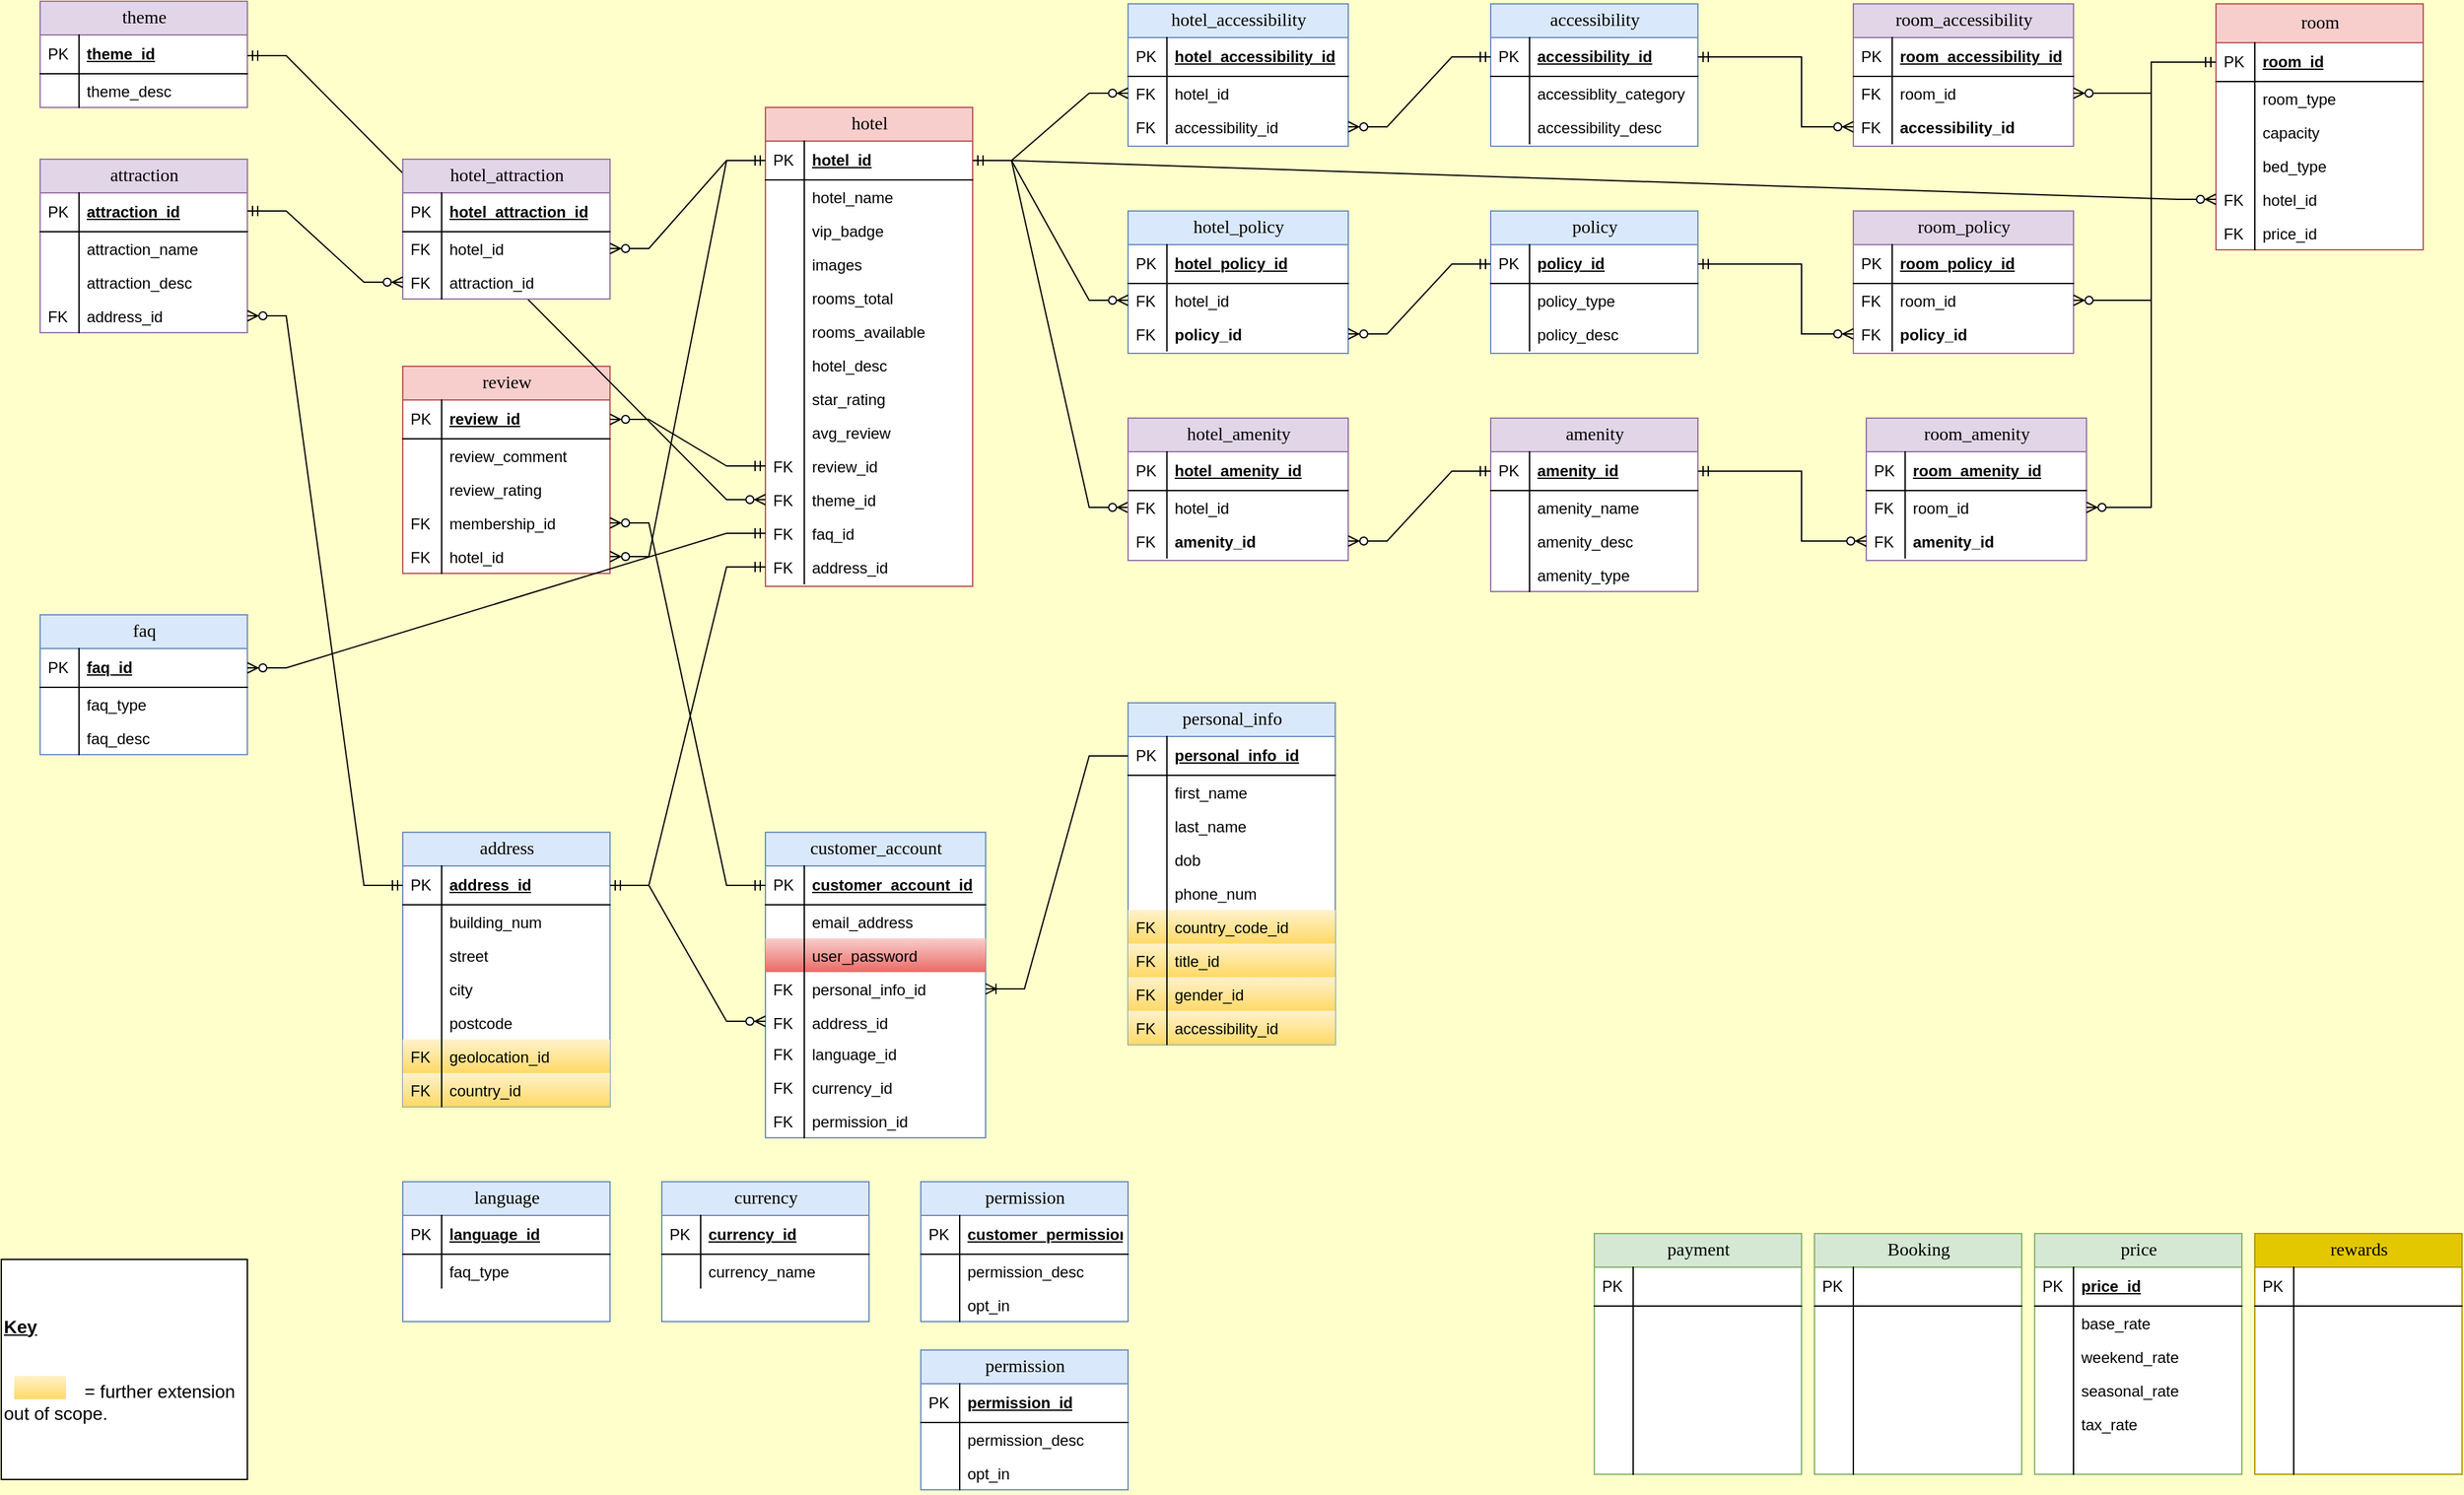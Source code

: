 <mxfile version="15.4.0" type="device"><diagram name="Page-1" id="e56a1550-8fbb-45ad-956c-1786394a9013"><mxGraphModel dx="1534" dy="962" grid="1" gridSize="10" guides="1" tooltips="1" connect="1" arrows="1" fold="1" page="1" pageScale="1" pageWidth="1920" pageHeight="1200" background="#FFFFCC" math="0" shadow="0"><root><mxCell id="0"/><mxCell id="1" parent="0"/><mxCell id="2e49270ec7c68f3f-80" value="customer_account" style="swimlane;html=1;fontStyle=0;childLayout=stackLayout;horizontal=1;startSize=26;fillColor=#dae8fc;horizontalStack=0;resizeParent=1;resizeLast=0;collapsible=1;marginBottom=0;swimlaneFillColor=#ffffff;align=center;rounded=0;shadow=0;comic=0;labelBackgroundColor=none;strokeWidth=1;fontFamily=Verdana;fontSize=14;strokeColor=#6c8ebf;" parent="1" vertex="1"><mxGeometry x="600" y="680" width="170" height="236" as="geometry"/></mxCell><mxCell id="2e49270ec7c68f3f-81" value="customer_account_id" style="shape=partialRectangle;top=0;left=0;right=0;bottom=1;html=1;align=left;verticalAlign=middle;fillColor=none;spacingLeft=34;spacingRight=4;whiteSpace=wrap;overflow=hidden;rotatable=0;points=[[0,0.5],[1,0.5]];portConstraint=eastwest;dropTarget=0;fontStyle=5;" parent="2e49270ec7c68f3f-80" vertex="1"><mxGeometry y="26" width="170" height="30" as="geometry"/></mxCell><mxCell id="2e49270ec7c68f3f-82" value="PK" style="shape=partialRectangle;top=0;left=0;bottom=0;html=1;fillColor=none;align=left;verticalAlign=middle;spacingLeft=4;spacingRight=4;whiteSpace=wrap;overflow=hidden;rotatable=0;points=[];portConstraint=eastwest;part=1;" parent="2e49270ec7c68f3f-81" vertex="1" connectable="0"><mxGeometry width="30" height="30" as="geometry"/></mxCell><mxCell id="2e49270ec7c68f3f-83" value="email_address" style="shape=partialRectangle;top=0;left=0;right=0;bottom=0;html=1;align=left;verticalAlign=top;fillColor=none;spacingLeft=34;spacingRight=4;whiteSpace=wrap;overflow=hidden;rotatable=0;points=[[0,0.5],[1,0.5]];portConstraint=eastwest;dropTarget=0;" parent="2e49270ec7c68f3f-80" vertex="1"><mxGeometry y="56" width="170" height="26" as="geometry"/></mxCell><mxCell id="2e49270ec7c68f3f-84" value="" style="shape=partialRectangle;top=0;left=0;bottom=0;html=1;fillColor=none;align=left;verticalAlign=top;spacingLeft=4;spacingRight=4;whiteSpace=wrap;overflow=hidden;rotatable=0;points=[];portConstraint=eastwest;part=1;" parent="2e49270ec7c68f3f-83" vertex="1" connectable="0"><mxGeometry width="30" height="26" as="geometry"/></mxCell><mxCell id="2e49270ec7c68f3f-85" value="user_password" style="shape=partialRectangle;top=0;left=0;right=0;bottom=0;html=1;align=left;verticalAlign=top;fillColor=#f8cecc;spacingLeft=34;spacingRight=4;whiteSpace=wrap;overflow=hidden;rotatable=0;points=[[0,0.5],[1,0.5]];portConstraint=eastwest;dropTarget=0;strokeColor=#b85450;gradientColor=#ea6b66;" parent="2e49270ec7c68f3f-80" vertex="1"><mxGeometry y="82" width="170" height="26" as="geometry"/></mxCell><mxCell id="2e49270ec7c68f3f-86" value="" style="shape=partialRectangle;top=0;left=0;bottom=0;html=1;fillColor=none;align=left;verticalAlign=top;spacingLeft=4;spacingRight=4;whiteSpace=wrap;overflow=hidden;rotatable=0;points=[];portConstraint=eastwest;part=1;" parent="2e49270ec7c68f3f-85" vertex="1" connectable="0"><mxGeometry width="30" height="26" as="geometry"/></mxCell><mxCell id="2e49270ec7c68f3f-87" value="personal_info_id" style="shape=partialRectangle;top=0;left=0;right=0;bottom=0;html=1;align=left;verticalAlign=top;fillColor=none;spacingLeft=34;spacingRight=4;whiteSpace=wrap;overflow=hidden;rotatable=0;points=[[0,0.5],[1,0.5]];portConstraint=eastwest;dropTarget=0;" parent="2e49270ec7c68f3f-80" vertex="1"><mxGeometry y="108" width="170" height="26" as="geometry"/></mxCell><mxCell id="2e49270ec7c68f3f-88" value="FK" style="shape=partialRectangle;top=0;left=0;bottom=0;html=1;fillColor=none;align=left;verticalAlign=top;spacingLeft=4;spacingRight=4;whiteSpace=wrap;overflow=hidden;rotatable=0;points=[];portConstraint=eastwest;part=1;" parent="2e49270ec7c68f3f-87" vertex="1" connectable="0"><mxGeometry width="30" height="26" as="geometry"/></mxCell><mxCell id="2e49270ec7c68f3f-89" value="address_id" style="shape=partialRectangle;top=0;left=0;right=0;bottom=0;html=1;align=left;verticalAlign=top;fillColor=none;spacingLeft=34;spacingRight=4;whiteSpace=wrap;overflow=hidden;rotatable=0;points=[[0,0.5],[1,0.5]];portConstraint=eastwest;dropTarget=0;" parent="2e49270ec7c68f3f-80" vertex="1"><mxGeometry y="134" width="170" height="24" as="geometry"/></mxCell><mxCell id="2e49270ec7c68f3f-90" value="FK" style="shape=partialRectangle;top=0;left=0;bottom=0;html=1;fillColor=none;align=left;verticalAlign=top;spacingLeft=4;spacingRight=4;whiteSpace=wrap;overflow=hidden;rotatable=0;points=[];portConstraint=eastwest;part=1;" parent="2e49270ec7c68f3f-89" vertex="1" connectable="0"><mxGeometry width="30" height="24" as="geometry"/></mxCell><mxCell id="rFysOiVypzF2zGrAqJsv-1" value="language_id" style="shape=partialRectangle;top=0;left=0;right=0;bottom=0;html=1;align=left;verticalAlign=top;fillColor=none;spacingLeft=34;spacingRight=4;whiteSpace=wrap;overflow=hidden;rotatable=0;points=[[0,0.5],[1,0.5]];portConstraint=eastwest;dropTarget=0;" parent="2e49270ec7c68f3f-80" vertex="1"><mxGeometry y="158" width="170" height="26" as="geometry"/></mxCell><mxCell id="rFysOiVypzF2zGrAqJsv-2" value="FK" style="shape=partialRectangle;top=0;left=0;bottom=0;html=1;fillColor=none;align=left;verticalAlign=top;spacingLeft=4;spacingRight=4;whiteSpace=wrap;overflow=hidden;rotatable=0;points=[];portConstraint=eastwest;part=1;" parent="rFysOiVypzF2zGrAqJsv-1" vertex="1" connectable="0"><mxGeometry width="30" height="26" as="geometry"/></mxCell><mxCell id="DwDWUjvo9O6R_j9wvRaB-1" value="currency_id" style="shape=partialRectangle;top=0;left=0;right=0;bottom=0;html=1;align=left;verticalAlign=top;fillColor=none;spacingLeft=34;spacingRight=4;whiteSpace=wrap;overflow=hidden;rotatable=0;points=[[0,0.5],[1,0.5]];portConstraint=eastwest;dropTarget=0;" vertex="1" parent="2e49270ec7c68f3f-80"><mxGeometry y="184" width="170" height="26" as="geometry"/></mxCell><mxCell id="DwDWUjvo9O6R_j9wvRaB-2" value="FK" style="shape=partialRectangle;top=0;left=0;bottom=0;html=1;fillColor=none;align=left;verticalAlign=top;spacingLeft=4;spacingRight=4;whiteSpace=wrap;overflow=hidden;rotatable=0;points=[];portConstraint=eastwest;part=1;" vertex="1" connectable="0" parent="DwDWUjvo9O6R_j9wvRaB-1"><mxGeometry width="30" height="26" as="geometry"/></mxCell><mxCell id="rFysOiVypzF2zGrAqJsv-3" value="permission_id" style="shape=partialRectangle;top=0;left=0;right=0;bottom=0;html=1;align=left;verticalAlign=top;fillColor=none;spacingLeft=34;spacingRight=4;whiteSpace=wrap;overflow=hidden;rotatable=0;points=[[0,0.5],[1,0.5]];portConstraint=eastwest;dropTarget=0;" parent="2e49270ec7c68f3f-80" vertex="1"><mxGeometry y="210" width="170" height="26" as="geometry"/></mxCell><mxCell id="rFysOiVypzF2zGrAqJsv-4" value="FK" style="shape=partialRectangle;top=0;left=0;bottom=0;html=1;fillColor=none;align=left;verticalAlign=top;spacingLeft=4;spacingRight=4;whiteSpace=wrap;overflow=hidden;rotatable=0;points=[];portConstraint=eastwest;part=1;" parent="rFysOiVypzF2zGrAqJsv-3" vertex="1" connectable="0"><mxGeometry width="30" height="26" as="geometry"/></mxCell><mxCell id="rFysOiVypzF2zGrAqJsv-65" value="room" style="swimlane;html=1;fontStyle=0;childLayout=stackLayout;horizontal=1;startSize=30;fillColor=#f8cecc;horizontalStack=0;resizeParent=1;resizeLast=0;collapsible=1;marginBottom=0;swimlaneFillColor=#ffffff;align=center;rounded=0;shadow=0;comic=0;labelBackgroundColor=none;strokeWidth=1;fontFamily=Verdana;fontSize=14;strokeColor=#b85450;" parent="1" vertex="1"><mxGeometry x="1720" y="40" width="160" height="190" as="geometry"/></mxCell><mxCell id="rFysOiVypzF2zGrAqJsv-66" value="room_id" style="shape=partialRectangle;top=0;left=0;right=0;bottom=1;html=1;align=left;verticalAlign=middle;fillColor=none;spacingLeft=34;spacingRight=4;whiteSpace=wrap;overflow=hidden;rotatable=0;points=[[0,0.5],[1,0.5]];portConstraint=eastwest;dropTarget=0;fontStyle=5;" parent="rFysOiVypzF2zGrAqJsv-65" vertex="1"><mxGeometry y="30" width="160" height="30" as="geometry"/></mxCell><mxCell id="rFysOiVypzF2zGrAqJsv-67" value="PK" style="shape=partialRectangle;top=0;left=0;bottom=0;html=1;fillColor=none;align=left;verticalAlign=middle;spacingLeft=4;spacingRight=4;whiteSpace=wrap;overflow=hidden;rotatable=0;points=[];portConstraint=eastwest;part=1;" parent="rFysOiVypzF2zGrAqJsv-66" vertex="1" connectable="0"><mxGeometry width="30" height="30" as="geometry"/></mxCell><mxCell id="rFysOiVypzF2zGrAqJsv-68" value="room_type" style="shape=partialRectangle;top=0;left=0;right=0;bottom=0;html=1;align=left;verticalAlign=top;fillColor=none;spacingLeft=34;spacingRight=4;whiteSpace=wrap;overflow=hidden;rotatable=0;points=[[0,0.5],[1,0.5]];portConstraint=eastwest;dropTarget=0;" parent="rFysOiVypzF2zGrAqJsv-65" vertex="1"><mxGeometry y="60" width="160" height="26" as="geometry"/></mxCell><mxCell id="rFysOiVypzF2zGrAqJsv-69" value="" style="shape=partialRectangle;top=0;left=0;bottom=0;html=1;fillColor=none;align=left;verticalAlign=top;spacingLeft=4;spacingRight=4;whiteSpace=wrap;overflow=hidden;rotatable=0;points=[];portConstraint=eastwest;part=1;" parent="rFysOiVypzF2zGrAqJsv-68" vertex="1" connectable="0"><mxGeometry width="30" height="26" as="geometry"/></mxCell><mxCell id="rFysOiVypzF2zGrAqJsv-70" value="capacity" style="shape=partialRectangle;top=0;left=0;right=0;bottom=0;html=1;align=left;verticalAlign=top;fillColor=none;spacingLeft=34;spacingRight=4;whiteSpace=wrap;overflow=hidden;rotatable=0;points=[[0,0.5],[1,0.5]];portConstraint=eastwest;dropTarget=0;" parent="rFysOiVypzF2zGrAqJsv-65" vertex="1"><mxGeometry y="86" width="160" height="26" as="geometry"/></mxCell><mxCell id="rFysOiVypzF2zGrAqJsv-71" value="" style="shape=partialRectangle;top=0;left=0;bottom=0;html=1;fillColor=none;align=left;verticalAlign=top;spacingLeft=4;spacingRight=4;whiteSpace=wrap;overflow=hidden;rotatable=0;points=[];portConstraint=eastwest;part=1;" parent="rFysOiVypzF2zGrAqJsv-70" vertex="1" connectable="0"><mxGeometry width="30" height="26" as="geometry"/></mxCell><mxCell id="rFysOiVypzF2zGrAqJsv-72" value="bed_type" style="shape=partialRectangle;top=0;left=0;right=0;bottom=0;html=1;align=left;verticalAlign=top;fillColor=none;spacingLeft=34;spacingRight=4;whiteSpace=wrap;overflow=hidden;rotatable=0;points=[[0,0.5],[1,0.5]];portConstraint=eastwest;dropTarget=0;" parent="rFysOiVypzF2zGrAqJsv-65" vertex="1"><mxGeometry y="112" width="160" height="26" as="geometry"/></mxCell><mxCell id="rFysOiVypzF2zGrAqJsv-73" value="" style="shape=partialRectangle;top=0;left=0;bottom=0;html=1;fillColor=none;align=left;verticalAlign=top;spacingLeft=4;spacingRight=4;whiteSpace=wrap;overflow=hidden;rotatable=0;points=[];portConstraint=eastwest;part=1;" parent="rFysOiVypzF2zGrAqJsv-72" vertex="1" connectable="0"><mxGeometry width="30" height="26" as="geometry"/></mxCell><mxCell id="rFysOiVypzF2zGrAqJsv-233" value="hotel_id" style="shape=partialRectangle;top=0;left=0;right=0;bottom=0;html=1;align=left;verticalAlign=top;fillColor=none;spacingLeft=34;spacingRight=4;whiteSpace=wrap;overflow=hidden;rotatable=0;points=[[0,0.5],[1,0.5]];portConstraint=eastwest;dropTarget=0;" parent="rFysOiVypzF2zGrAqJsv-65" vertex="1"><mxGeometry y="138" width="160" height="26" as="geometry"/></mxCell><mxCell id="rFysOiVypzF2zGrAqJsv-234" value="FK" style="shape=partialRectangle;top=0;left=0;bottom=0;html=1;fillColor=none;align=left;verticalAlign=top;spacingLeft=4;spacingRight=4;whiteSpace=wrap;overflow=hidden;rotatable=0;points=[];portConstraint=eastwest;part=1;" parent="rFysOiVypzF2zGrAqJsv-233" vertex="1" connectable="0"><mxGeometry width="30" height="26" as="geometry"/></mxCell><mxCell id="rFysOiVypzF2zGrAqJsv-231" value="price_id" style="shape=partialRectangle;top=0;left=0;right=0;bottom=0;html=1;align=left;verticalAlign=top;fillColor=none;spacingLeft=34;spacingRight=4;whiteSpace=wrap;overflow=hidden;rotatable=0;points=[[0,0.5],[1,0.5]];portConstraint=eastwest;dropTarget=0;" parent="rFysOiVypzF2zGrAqJsv-65" vertex="1"><mxGeometry y="164" width="160" height="26" as="geometry"/></mxCell><mxCell id="rFysOiVypzF2zGrAqJsv-232" value="FK" style="shape=partialRectangle;top=0;left=0;bottom=0;html=1;fillColor=none;align=left;verticalAlign=top;spacingLeft=4;spacingRight=4;whiteSpace=wrap;overflow=hidden;rotatable=0;points=[];portConstraint=eastwest;part=1;" parent="rFysOiVypzF2zGrAqJsv-231" vertex="1" connectable="0"><mxGeometry width="30" height="26" as="geometry"/></mxCell><mxCell id="rFysOiVypzF2zGrAqJsv-95" value="address" style="swimlane;html=1;fontStyle=0;childLayout=stackLayout;horizontal=1;startSize=26;fillColor=#dae8fc;horizontalStack=0;resizeParent=1;resizeLast=0;collapsible=1;marginBottom=0;swimlaneFillColor=#ffffff;align=center;rounded=0;shadow=0;comic=0;labelBackgroundColor=none;strokeWidth=1;fontFamily=Verdana;fontSize=14;strokeColor=#6c8ebf;" parent="1" vertex="1"><mxGeometry x="320" y="680" width="160" height="212" as="geometry"/></mxCell><mxCell id="rFysOiVypzF2zGrAqJsv-96" value="address_id" style="shape=partialRectangle;top=0;left=0;right=0;bottom=1;html=1;align=left;verticalAlign=middle;fillColor=none;spacingLeft=34;spacingRight=4;whiteSpace=wrap;overflow=hidden;rotatable=0;points=[[0,0.5],[1,0.5]];portConstraint=eastwest;dropTarget=0;fontStyle=5;" parent="rFysOiVypzF2zGrAqJsv-95" vertex="1"><mxGeometry y="26" width="160" height="30" as="geometry"/></mxCell><mxCell id="rFysOiVypzF2zGrAqJsv-97" value="PK" style="shape=partialRectangle;top=0;left=0;bottom=0;html=1;fillColor=none;align=left;verticalAlign=middle;spacingLeft=4;spacingRight=4;whiteSpace=wrap;overflow=hidden;rotatable=0;points=[];portConstraint=eastwest;part=1;" parent="rFysOiVypzF2zGrAqJsv-96" vertex="1" connectable="0"><mxGeometry width="30" height="30" as="geometry"/></mxCell><mxCell id="rFysOiVypzF2zGrAqJsv-104" value="building_num" style="shape=partialRectangle;top=0;left=0;right=0;bottom=0;html=1;align=left;verticalAlign=top;fillColor=none;spacingLeft=34;spacingRight=4;whiteSpace=wrap;overflow=hidden;rotatable=0;points=[[0,0.5],[1,0.5]];portConstraint=eastwest;dropTarget=0;" parent="rFysOiVypzF2zGrAqJsv-95" vertex="1"><mxGeometry y="56" width="160" height="26" as="geometry"/></mxCell><mxCell id="rFysOiVypzF2zGrAqJsv-105" value="" style="shape=partialRectangle;top=0;left=0;bottom=0;html=1;fillColor=none;align=left;verticalAlign=top;spacingLeft=4;spacingRight=4;whiteSpace=wrap;overflow=hidden;rotatable=0;points=[];portConstraint=eastwest;part=1;" parent="rFysOiVypzF2zGrAqJsv-104" vertex="1" connectable="0"><mxGeometry width="30" height="26" as="geometry"/></mxCell><mxCell id="rFysOiVypzF2zGrAqJsv-98" value="street" style="shape=partialRectangle;top=0;left=0;right=0;bottom=0;html=1;align=left;verticalAlign=top;fillColor=none;spacingLeft=34;spacingRight=4;whiteSpace=wrap;overflow=hidden;rotatable=0;points=[[0,0.5],[1,0.5]];portConstraint=eastwest;dropTarget=0;" parent="rFysOiVypzF2zGrAqJsv-95" vertex="1"><mxGeometry y="82" width="160" height="26" as="geometry"/></mxCell><mxCell id="rFysOiVypzF2zGrAqJsv-99" value="" style="shape=partialRectangle;top=0;left=0;bottom=0;html=1;fillColor=none;align=left;verticalAlign=top;spacingLeft=4;spacingRight=4;whiteSpace=wrap;overflow=hidden;rotatable=0;points=[];portConstraint=eastwest;part=1;" parent="rFysOiVypzF2zGrAqJsv-98" vertex="1" connectable="0"><mxGeometry width="30" height="26" as="geometry"/></mxCell><mxCell id="rFysOiVypzF2zGrAqJsv-100" value="city" style="shape=partialRectangle;top=0;left=0;right=0;bottom=0;html=1;align=left;verticalAlign=top;fillColor=none;spacingLeft=34;spacingRight=4;whiteSpace=wrap;overflow=hidden;rotatable=0;points=[[0,0.5],[1,0.5]];portConstraint=eastwest;dropTarget=0;" parent="rFysOiVypzF2zGrAqJsv-95" vertex="1"><mxGeometry y="108" width="160" height="26" as="geometry"/></mxCell><mxCell id="rFysOiVypzF2zGrAqJsv-101" value="" style="shape=partialRectangle;top=0;left=0;bottom=0;html=1;fillColor=none;align=left;verticalAlign=top;spacingLeft=4;spacingRight=4;whiteSpace=wrap;overflow=hidden;rotatable=0;points=[];portConstraint=eastwest;part=1;" parent="rFysOiVypzF2zGrAqJsv-100" vertex="1" connectable="0"><mxGeometry width="30" height="26" as="geometry"/></mxCell><mxCell id="rFysOiVypzF2zGrAqJsv-102" value="postcode" style="shape=partialRectangle;top=0;left=0;right=0;bottom=0;html=1;align=left;verticalAlign=top;fillColor=none;spacingLeft=34;spacingRight=4;whiteSpace=wrap;overflow=hidden;rotatable=0;points=[[0,0.5],[1,0.5]];portConstraint=eastwest;dropTarget=0;" parent="rFysOiVypzF2zGrAqJsv-95" vertex="1"><mxGeometry y="134" width="160" height="26" as="geometry"/></mxCell><mxCell id="rFysOiVypzF2zGrAqJsv-103" value="" style="shape=partialRectangle;top=0;left=0;bottom=0;html=1;fillColor=none;align=left;verticalAlign=top;spacingLeft=4;spacingRight=4;whiteSpace=wrap;overflow=hidden;rotatable=0;points=[];portConstraint=eastwest;part=1;" parent="rFysOiVypzF2zGrAqJsv-102" vertex="1" connectable="0"><mxGeometry width="30" height="26" as="geometry"/></mxCell><mxCell id="rFysOiVypzF2zGrAqJsv-106" value="geolocation_id" style="shape=partialRectangle;top=0;left=0;right=0;bottom=0;html=1;align=left;verticalAlign=top;fillColor=#fff2cc;spacingLeft=34;spacingRight=4;whiteSpace=wrap;overflow=hidden;rotatable=0;points=[[0,0.5],[1,0.5]];portConstraint=eastwest;dropTarget=0;gradientColor=#ffd966;strokeColor=#d6b656;" parent="rFysOiVypzF2zGrAqJsv-95" vertex="1"><mxGeometry y="160" width="160" height="26" as="geometry"/></mxCell><mxCell id="rFysOiVypzF2zGrAqJsv-107" value="FK" style="shape=partialRectangle;top=0;left=0;bottom=0;html=1;fillColor=none;align=left;verticalAlign=top;spacingLeft=4;spacingRight=4;whiteSpace=wrap;overflow=hidden;rotatable=0;points=[];portConstraint=eastwest;part=1;" parent="rFysOiVypzF2zGrAqJsv-106" vertex="1" connectable="0"><mxGeometry width="30" height="26" as="geometry"/></mxCell><mxCell id="DwDWUjvo9O6R_j9wvRaB-47" value="country_id" style="shape=partialRectangle;top=0;left=0;right=0;bottom=0;html=1;align=left;verticalAlign=top;fillColor=#fff2cc;spacingLeft=34;spacingRight=4;whiteSpace=wrap;overflow=hidden;rotatable=0;points=[[0,0.5],[1,0.5]];portConstraint=eastwest;dropTarget=0;gradientColor=#ffd966;strokeColor=#d6b656;" vertex="1" parent="rFysOiVypzF2zGrAqJsv-95"><mxGeometry y="186" width="160" height="26" as="geometry"/></mxCell><mxCell id="DwDWUjvo9O6R_j9wvRaB-48" value="FK" style="shape=partialRectangle;top=0;left=0;bottom=0;html=1;fillColor=none;align=left;verticalAlign=top;spacingLeft=4;spacingRight=4;whiteSpace=wrap;overflow=hidden;rotatable=0;points=[];portConstraint=eastwest;part=1;" vertex="1" connectable="0" parent="DwDWUjvo9O6R_j9wvRaB-47"><mxGeometry width="30" height="26" as="geometry"/></mxCell><mxCell id="rFysOiVypzF2zGrAqJsv-125" value="review" style="swimlane;html=1;fontStyle=0;childLayout=stackLayout;horizontal=1;startSize=26;fillColor=#f8cecc;horizontalStack=0;resizeParent=1;resizeLast=0;collapsible=1;marginBottom=0;swimlaneFillColor=#ffffff;align=center;rounded=0;shadow=0;comic=0;labelBackgroundColor=none;strokeWidth=1;fontFamily=Verdana;fontSize=14;strokeColor=#b85450;" parent="1" vertex="1"><mxGeometry x="320" y="320" width="160" height="160" as="geometry"/></mxCell><mxCell id="rFysOiVypzF2zGrAqJsv-126" value="review_id" style="shape=partialRectangle;top=0;left=0;right=0;bottom=1;html=1;align=left;verticalAlign=middle;fillColor=none;spacingLeft=34;spacingRight=4;whiteSpace=wrap;overflow=hidden;rotatable=0;points=[[0,0.5],[1,0.5]];portConstraint=eastwest;dropTarget=0;fontStyle=5;" parent="rFysOiVypzF2zGrAqJsv-125" vertex="1"><mxGeometry y="26" width="160" height="30" as="geometry"/></mxCell><mxCell id="rFysOiVypzF2zGrAqJsv-127" value="PK" style="shape=partialRectangle;top=0;left=0;bottom=0;html=1;fillColor=none;align=left;verticalAlign=middle;spacingLeft=4;spacingRight=4;whiteSpace=wrap;overflow=hidden;rotatable=0;points=[];portConstraint=eastwest;part=1;" parent="rFysOiVypzF2zGrAqJsv-126" vertex="1" connectable="0"><mxGeometry width="30" height="30" as="geometry"/></mxCell><mxCell id="rFysOiVypzF2zGrAqJsv-130" value="review_comment" style="shape=partialRectangle;top=0;left=0;right=0;bottom=0;html=1;align=left;verticalAlign=top;fillColor=none;spacingLeft=34;spacingRight=4;whiteSpace=wrap;overflow=hidden;rotatable=0;points=[[0,0.5],[1,0.5]];portConstraint=eastwest;dropTarget=0;" parent="rFysOiVypzF2zGrAqJsv-125" vertex="1"><mxGeometry y="56" width="160" height="26" as="geometry"/></mxCell><mxCell id="rFysOiVypzF2zGrAqJsv-131" value="" style="shape=partialRectangle;top=0;left=0;bottom=0;html=1;fillColor=none;align=left;verticalAlign=top;spacingLeft=4;spacingRight=4;whiteSpace=wrap;overflow=hidden;rotatable=0;points=[];portConstraint=eastwest;part=1;" parent="rFysOiVypzF2zGrAqJsv-130" vertex="1" connectable="0"><mxGeometry width="30" height="26" as="geometry"/></mxCell><mxCell id="rFysOiVypzF2zGrAqJsv-208" value="review_rating" style="shape=partialRectangle;top=0;left=0;right=0;bottom=0;html=1;align=left;verticalAlign=top;fillColor=none;spacingLeft=34;spacingRight=4;whiteSpace=wrap;overflow=hidden;rotatable=0;points=[[0,0.5],[1,0.5]];portConstraint=eastwest;dropTarget=0;" parent="rFysOiVypzF2zGrAqJsv-125" vertex="1"><mxGeometry y="82" width="160" height="26" as="geometry"/></mxCell><mxCell id="rFysOiVypzF2zGrAqJsv-209" value="" style="shape=partialRectangle;top=0;left=0;bottom=0;html=1;fillColor=none;align=left;verticalAlign=top;spacingLeft=4;spacingRight=4;whiteSpace=wrap;overflow=hidden;rotatable=0;points=[];portConstraint=eastwest;part=1;" parent="rFysOiVypzF2zGrAqJsv-208" vertex="1" connectable="0"><mxGeometry width="30" height="26" as="geometry"/></mxCell><mxCell id="rFysOiVypzF2zGrAqJsv-200" value="membership_id" style="shape=partialRectangle;top=0;left=0;right=0;bottom=0;html=1;align=left;verticalAlign=top;fillColor=none;spacingLeft=34;spacingRight=4;whiteSpace=wrap;overflow=hidden;rotatable=0;points=[[0,0.5],[1,0.5]];portConstraint=eastwest;dropTarget=0;" parent="rFysOiVypzF2zGrAqJsv-125" vertex="1"><mxGeometry y="108" width="160" height="26" as="geometry"/></mxCell><mxCell id="rFysOiVypzF2zGrAqJsv-201" value="FK" style="shape=partialRectangle;top=0;left=0;bottom=0;html=1;fillColor=none;align=left;verticalAlign=top;spacingLeft=4;spacingRight=4;whiteSpace=wrap;overflow=hidden;rotatable=0;points=[];portConstraint=eastwest;part=1;" parent="rFysOiVypzF2zGrAqJsv-200" vertex="1" connectable="0"><mxGeometry width="30" height="26" as="geometry"/></mxCell><mxCell id="rFysOiVypzF2zGrAqJsv-202" value="hotel_id" style="shape=partialRectangle;top=0;left=0;right=0;bottom=0;html=1;align=left;verticalAlign=top;fillColor=none;spacingLeft=34;spacingRight=4;whiteSpace=wrap;overflow=hidden;rotatable=0;points=[[0,0.5],[1,0.5]];portConstraint=eastwest;dropTarget=0;" parent="rFysOiVypzF2zGrAqJsv-125" vertex="1"><mxGeometry y="134" width="160" height="26" as="geometry"/></mxCell><mxCell id="rFysOiVypzF2zGrAqJsv-203" value="FK" style="shape=partialRectangle;top=0;left=0;bottom=0;html=1;fillColor=none;align=left;verticalAlign=top;spacingLeft=4;spacingRight=4;whiteSpace=wrap;overflow=hidden;rotatable=0;points=[];portConstraint=eastwest;part=1;" parent="rFysOiVypzF2zGrAqJsv-202" vertex="1" connectable="0"><mxGeometry width="30" height="26" as="geometry"/></mxCell><mxCell id="rFysOiVypzF2zGrAqJsv-140" value="policy" style="swimlane;html=1;fontStyle=0;childLayout=stackLayout;horizontal=1;startSize=26;fillColor=#dae8fc;horizontalStack=0;resizeParent=1;resizeLast=0;collapsible=1;marginBottom=0;swimlaneFillColor=#ffffff;align=center;rounded=0;shadow=0;comic=0;labelBackgroundColor=none;strokeWidth=1;fontFamily=Verdana;fontSize=14;strokeColor=#6c8ebf;" parent="1" vertex="1"><mxGeometry x="1160" y="200" width="160" height="110" as="geometry"/></mxCell><mxCell id="rFysOiVypzF2zGrAqJsv-141" value="policy_id" style="shape=partialRectangle;top=0;left=0;right=0;bottom=1;html=1;align=left;verticalAlign=middle;fillColor=none;spacingLeft=34;spacingRight=4;whiteSpace=wrap;overflow=hidden;rotatable=0;points=[[0,0.5],[1,0.5]];portConstraint=eastwest;dropTarget=0;fontStyle=5;" parent="rFysOiVypzF2zGrAqJsv-140" vertex="1"><mxGeometry y="26" width="160" height="30" as="geometry"/></mxCell><mxCell id="rFysOiVypzF2zGrAqJsv-142" value="PK" style="shape=partialRectangle;top=0;left=0;bottom=0;html=1;fillColor=none;align=left;verticalAlign=middle;spacingLeft=4;spacingRight=4;whiteSpace=wrap;overflow=hidden;rotatable=0;points=[];portConstraint=eastwest;part=1;" parent="rFysOiVypzF2zGrAqJsv-141" vertex="1" connectable="0"><mxGeometry width="30" height="30" as="geometry"/></mxCell><mxCell id="rFysOiVypzF2zGrAqJsv-143" value="policy_type" style="shape=partialRectangle;top=0;left=0;right=0;bottom=0;html=1;align=left;verticalAlign=top;fillColor=none;spacingLeft=34;spacingRight=4;whiteSpace=wrap;overflow=hidden;rotatable=0;points=[[0,0.5],[1,0.5]];portConstraint=eastwest;dropTarget=0;" parent="rFysOiVypzF2zGrAqJsv-140" vertex="1"><mxGeometry y="56" width="160" height="26" as="geometry"/></mxCell><mxCell id="rFysOiVypzF2zGrAqJsv-144" value="" style="shape=partialRectangle;top=0;left=0;bottom=0;html=1;fillColor=none;align=left;verticalAlign=top;spacingLeft=4;spacingRight=4;whiteSpace=wrap;overflow=hidden;rotatable=0;points=[];portConstraint=eastwest;part=1;" parent="rFysOiVypzF2zGrAqJsv-143" vertex="1" connectable="0"><mxGeometry width="30" height="26" as="geometry"/></mxCell><mxCell id="rFysOiVypzF2zGrAqJsv-145" value="policy_desc" style="shape=partialRectangle;top=0;left=0;right=0;bottom=0;html=1;align=left;verticalAlign=top;fillColor=none;spacingLeft=34;spacingRight=4;whiteSpace=wrap;overflow=hidden;rotatable=0;points=[[0,0.5],[1,0.5]];portConstraint=eastwest;dropTarget=0;" parent="rFysOiVypzF2zGrAqJsv-140" vertex="1"><mxGeometry y="82" width="160" height="26" as="geometry"/></mxCell><mxCell id="rFysOiVypzF2zGrAqJsv-146" value="" style="shape=partialRectangle;top=0;left=0;bottom=0;html=1;fillColor=none;align=left;verticalAlign=top;spacingLeft=4;spacingRight=4;whiteSpace=wrap;overflow=hidden;rotatable=0;points=[];portConstraint=eastwest;part=1;" parent="rFysOiVypzF2zGrAqJsv-145" vertex="1" connectable="0"><mxGeometry width="30" height="26" as="geometry"/></mxCell><mxCell id="rFysOiVypzF2zGrAqJsv-80" value="rewards" style="swimlane;html=1;fontStyle=0;childLayout=stackLayout;horizontal=1;startSize=26;fillColor=#e3c800;horizontalStack=0;resizeParent=1;resizeLast=0;collapsible=1;marginBottom=0;swimlaneFillColor=#ffffff;align=center;rounded=0;shadow=0;comic=0;labelBackgroundColor=none;strokeWidth=1;fontFamily=Verdana;fontSize=14;strokeColor=#B09500;fontColor=#000000;" parent="1" vertex="1"><mxGeometry x="1750" y="990" width="160" height="186" as="geometry"/></mxCell><mxCell id="rFysOiVypzF2zGrAqJsv-81" value="" style="shape=partialRectangle;top=0;left=0;right=0;bottom=1;html=1;align=left;verticalAlign=middle;fillColor=none;spacingLeft=34;spacingRight=4;whiteSpace=wrap;overflow=hidden;rotatable=0;points=[[0,0.5],[1,0.5]];portConstraint=eastwest;dropTarget=0;fontStyle=5;" parent="rFysOiVypzF2zGrAqJsv-80" vertex="1"><mxGeometry y="26" width="160" height="30" as="geometry"/></mxCell><mxCell id="rFysOiVypzF2zGrAqJsv-82" value="PK" style="shape=partialRectangle;top=0;left=0;bottom=0;html=1;fillColor=none;align=left;verticalAlign=middle;spacingLeft=4;spacingRight=4;whiteSpace=wrap;overflow=hidden;rotatable=0;points=[];portConstraint=eastwest;part=1;" parent="rFysOiVypzF2zGrAqJsv-81" vertex="1" connectable="0"><mxGeometry width="30" height="30" as="geometry"/></mxCell><mxCell id="rFysOiVypzF2zGrAqJsv-83" value="" style="shape=partialRectangle;top=0;left=0;right=0;bottom=0;html=1;align=left;verticalAlign=top;fillColor=none;spacingLeft=34;spacingRight=4;whiteSpace=wrap;overflow=hidden;rotatable=0;points=[[0,0.5],[1,0.5]];portConstraint=eastwest;dropTarget=0;" parent="rFysOiVypzF2zGrAqJsv-80" vertex="1"><mxGeometry y="56" width="160" height="26" as="geometry"/></mxCell><mxCell id="rFysOiVypzF2zGrAqJsv-84" value="" style="shape=partialRectangle;top=0;left=0;bottom=0;html=1;fillColor=none;align=left;verticalAlign=top;spacingLeft=4;spacingRight=4;whiteSpace=wrap;overflow=hidden;rotatable=0;points=[];portConstraint=eastwest;part=1;" parent="rFysOiVypzF2zGrAqJsv-83" vertex="1" connectable="0"><mxGeometry width="30" height="26" as="geometry"/></mxCell><mxCell id="rFysOiVypzF2zGrAqJsv-85" value="" style="shape=partialRectangle;top=0;left=0;right=0;bottom=0;html=1;align=left;verticalAlign=top;fillColor=none;spacingLeft=34;spacingRight=4;whiteSpace=wrap;overflow=hidden;rotatable=0;points=[[0,0.5],[1,0.5]];portConstraint=eastwest;dropTarget=0;" parent="rFysOiVypzF2zGrAqJsv-80" vertex="1"><mxGeometry y="82" width="160" height="26" as="geometry"/></mxCell><mxCell id="rFysOiVypzF2zGrAqJsv-86" value="" style="shape=partialRectangle;top=0;left=0;bottom=0;html=1;fillColor=none;align=left;verticalAlign=top;spacingLeft=4;spacingRight=4;whiteSpace=wrap;overflow=hidden;rotatable=0;points=[];portConstraint=eastwest;part=1;" parent="rFysOiVypzF2zGrAqJsv-85" vertex="1" connectable="0"><mxGeometry width="30" height="26" as="geometry"/></mxCell><mxCell id="rFysOiVypzF2zGrAqJsv-87" value="" style="shape=partialRectangle;top=0;left=0;right=0;bottom=0;html=1;align=left;verticalAlign=top;fillColor=none;spacingLeft=34;spacingRight=4;whiteSpace=wrap;overflow=hidden;rotatable=0;points=[[0,0.5],[1,0.5]];portConstraint=eastwest;dropTarget=0;" parent="rFysOiVypzF2zGrAqJsv-80" vertex="1"><mxGeometry y="108" width="160" height="26" as="geometry"/></mxCell><mxCell id="rFysOiVypzF2zGrAqJsv-88" value="" style="shape=partialRectangle;top=0;left=0;bottom=0;html=1;fillColor=none;align=left;verticalAlign=top;spacingLeft=4;spacingRight=4;whiteSpace=wrap;overflow=hidden;rotatable=0;points=[];portConstraint=eastwest;part=1;" parent="rFysOiVypzF2zGrAqJsv-87" vertex="1" connectable="0"><mxGeometry width="30" height="26" as="geometry"/></mxCell><mxCell id="rFysOiVypzF2zGrAqJsv-89" value="" style="shape=partialRectangle;top=0;left=0;right=0;bottom=0;html=1;align=left;verticalAlign=top;fillColor=none;spacingLeft=34;spacingRight=4;whiteSpace=wrap;overflow=hidden;rotatable=0;points=[[0,0.5],[1,0.5]];portConstraint=eastwest;dropTarget=0;" parent="rFysOiVypzF2zGrAqJsv-80" vertex="1"><mxGeometry y="134" width="160" height="26" as="geometry"/></mxCell><mxCell id="rFysOiVypzF2zGrAqJsv-90" value="" style="shape=partialRectangle;top=0;left=0;bottom=0;html=1;fillColor=none;align=left;verticalAlign=top;spacingLeft=4;spacingRight=4;whiteSpace=wrap;overflow=hidden;rotatable=0;points=[];portConstraint=eastwest;part=1;" parent="rFysOiVypzF2zGrAqJsv-89" vertex="1" connectable="0"><mxGeometry width="30" height="26" as="geometry"/></mxCell><mxCell id="rFysOiVypzF2zGrAqJsv-91" value="" style="shape=partialRectangle;top=0;left=0;right=0;bottom=0;html=1;align=left;verticalAlign=top;fillColor=none;spacingLeft=34;spacingRight=4;whiteSpace=wrap;overflow=hidden;rotatable=0;points=[[0,0.5],[1,0.5]];portConstraint=eastwest;dropTarget=0;" parent="rFysOiVypzF2zGrAqJsv-80" vertex="1"><mxGeometry y="160" width="160" height="26" as="geometry"/></mxCell><mxCell id="rFysOiVypzF2zGrAqJsv-92" value="" style="shape=partialRectangle;top=0;left=0;bottom=0;html=1;fillColor=none;align=left;verticalAlign=top;spacingLeft=4;spacingRight=4;whiteSpace=wrap;overflow=hidden;rotatable=0;points=[];portConstraint=eastwest;part=1;" parent="rFysOiVypzF2zGrAqJsv-91" vertex="1" connectable="0"><mxGeometry width="30" height="26" as="geometry"/></mxCell><mxCell id="rFysOiVypzF2zGrAqJsv-36" value="hotel" style="swimlane;html=1;fontStyle=0;childLayout=stackLayout;horizontal=1;startSize=26;fillColor=#f8cecc;horizontalStack=0;resizeParent=1;resizeLast=0;collapsible=1;marginBottom=0;swimlaneFillColor=#ffffff;align=center;rounded=0;shadow=0;comic=0;labelBackgroundColor=none;strokeWidth=1;fontFamily=Verdana;fontSize=14;strokeColor=#b85450;" parent="1" vertex="1"><mxGeometry x="600" y="120" width="160" height="370" as="geometry"/></mxCell><mxCell id="rFysOiVypzF2zGrAqJsv-37" value="hotel_id" style="shape=partialRectangle;top=0;left=0;right=0;bottom=1;html=1;align=left;verticalAlign=middle;fillColor=none;spacingLeft=34;spacingRight=4;whiteSpace=wrap;overflow=hidden;rotatable=0;points=[[0,0.5],[1,0.5]];portConstraint=eastwest;dropTarget=0;fontStyle=5;" parent="rFysOiVypzF2zGrAqJsv-36" vertex="1"><mxGeometry y="26" width="160" height="30" as="geometry"/></mxCell><mxCell id="rFysOiVypzF2zGrAqJsv-38" value="PK" style="shape=partialRectangle;top=0;left=0;bottom=0;html=1;fillColor=none;align=left;verticalAlign=middle;spacingLeft=4;spacingRight=4;whiteSpace=wrap;overflow=hidden;rotatable=0;points=[];portConstraint=eastwest;part=1;" parent="rFysOiVypzF2zGrAqJsv-37" vertex="1" connectable="0"><mxGeometry width="30" height="30" as="geometry"/></mxCell><mxCell id="rFysOiVypzF2zGrAqJsv-39" value="hotel_name" style="shape=partialRectangle;top=0;left=0;right=0;bottom=0;html=1;align=left;verticalAlign=top;fillColor=none;spacingLeft=34;spacingRight=4;whiteSpace=wrap;overflow=hidden;rotatable=0;points=[[0,0.5],[1,0.5]];portConstraint=eastwest;dropTarget=0;" parent="rFysOiVypzF2zGrAqJsv-36" vertex="1"><mxGeometry y="56" width="160" height="26" as="geometry"/></mxCell><mxCell id="rFysOiVypzF2zGrAqJsv-40" value="" style="shape=partialRectangle;top=0;left=0;bottom=0;html=1;fillColor=none;align=left;verticalAlign=top;spacingLeft=4;spacingRight=4;whiteSpace=wrap;overflow=hidden;rotatable=0;points=[];portConstraint=eastwest;part=1;" parent="rFysOiVypzF2zGrAqJsv-39" vertex="1" connectable="0"><mxGeometry width="30" height="26" as="geometry"/></mxCell><mxCell id="rFysOiVypzF2zGrAqJsv-43" value="vip_badge" style="shape=partialRectangle;top=0;left=0;right=0;bottom=0;html=1;align=left;verticalAlign=top;fillColor=none;spacingLeft=34;spacingRight=4;whiteSpace=wrap;overflow=hidden;rotatable=0;points=[[0,0.5],[1,0.5]];portConstraint=eastwest;dropTarget=0;" parent="rFysOiVypzF2zGrAqJsv-36" vertex="1"><mxGeometry y="82" width="160" height="26" as="geometry"/></mxCell><mxCell id="rFysOiVypzF2zGrAqJsv-44" value="" style="shape=partialRectangle;top=0;left=0;bottom=0;html=1;fillColor=none;align=left;verticalAlign=top;spacingLeft=4;spacingRight=4;whiteSpace=wrap;overflow=hidden;rotatable=0;points=[];portConstraint=eastwest;part=1;" parent="rFysOiVypzF2zGrAqJsv-43" vertex="1" connectable="0"><mxGeometry width="30" height="26" as="geometry"/></mxCell><mxCell id="rFysOiVypzF2zGrAqJsv-45" value="images" style="shape=partialRectangle;top=0;left=0;right=0;bottom=0;html=1;align=left;verticalAlign=top;fillColor=none;spacingLeft=34;spacingRight=4;whiteSpace=wrap;overflow=hidden;rotatable=0;points=[[0,0.5],[1,0.5]];portConstraint=eastwest;dropTarget=0;" parent="rFysOiVypzF2zGrAqJsv-36" vertex="1"><mxGeometry y="108" width="160" height="26" as="geometry"/></mxCell><mxCell id="rFysOiVypzF2zGrAqJsv-46" value="" style="shape=partialRectangle;top=0;left=0;bottom=0;html=1;fillColor=none;align=left;verticalAlign=top;spacingLeft=4;spacingRight=4;whiteSpace=wrap;overflow=hidden;rotatable=0;points=[];portConstraint=eastwest;part=1;" parent="rFysOiVypzF2zGrAqJsv-45" vertex="1" connectable="0"><mxGeometry width="30" height="26" as="geometry"/></mxCell><mxCell id="rFysOiVypzF2zGrAqJsv-53" value="rooms_total" style="shape=partialRectangle;top=0;left=0;right=0;bottom=0;html=1;align=left;verticalAlign=top;fillColor=none;spacingLeft=34;spacingRight=4;whiteSpace=wrap;overflow=hidden;rotatable=0;points=[[0,0.5],[1,0.5]];portConstraint=eastwest;dropTarget=0;" parent="rFysOiVypzF2zGrAqJsv-36" vertex="1"><mxGeometry y="134" width="160" height="26" as="geometry"/></mxCell><mxCell id="rFysOiVypzF2zGrAqJsv-54" value="" style="shape=partialRectangle;top=0;left=0;bottom=0;html=1;fillColor=none;align=left;verticalAlign=top;spacingLeft=4;spacingRight=4;whiteSpace=wrap;overflow=hidden;rotatable=0;points=[];portConstraint=eastwest;part=1;" parent="rFysOiVypzF2zGrAqJsv-53" vertex="1" connectable="0"><mxGeometry width="30" height="26" as="geometry"/></mxCell><mxCell id="rFysOiVypzF2zGrAqJsv-55" value="rooms_available" style="shape=partialRectangle;top=0;left=0;right=0;bottom=0;html=1;align=left;verticalAlign=top;fillColor=none;spacingLeft=34;spacingRight=4;whiteSpace=wrap;overflow=hidden;rotatable=0;points=[[0,0.5],[1,0.5]];portConstraint=eastwest;dropTarget=0;" parent="rFysOiVypzF2zGrAqJsv-36" vertex="1"><mxGeometry y="160" width="160" height="26" as="geometry"/></mxCell><mxCell id="rFysOiVypzF2zGrAqJsv-56" value="" style="shape=partialRectangle;top=0;left=0;bottom=0;html=1;fillColor=none;align=left;verticalAlign=top;spacingLeft=4;spacingRight=4;whiteSpace=wrap;overflow=hidden;rotatable=0;points=[];portConstraint=eastwest;part=1;" parent="rFysOiVypzF2zGrAqJsv-55" vertex="1" connectable="0"><mxGeometry width="30" height="26" as="geometry"/></mxCell><mxCell id="rFysOiVypzF2zGrAqJsv-57" value="hotel_desc" style="shape=partialRectangle;top=0;left=0;right=0;bottom=0;html=1;align=left;verticalAlign=top;fillColor=none;spacingLeft=34;spacingRight=4;whiteSpace=wrap;overflow=hidden;rotatable=0;points=[[0,0.5],[1,0.5]];portConstraint=eastwest;dropTarget=0;" parent="rFysOiVypzF2zGrAqJsv-36" vertex="1"><mxGeometry y="186" width="160" height="26" as="geometry"/></mxCell><mxCell id="rFysOiVypzF2zGrAqJsv-58" value="" style="shape=partialRectangle;top=0;left=0;bottom=0;html=1;fillColor=none;align=left;verticalAlign=top;spacingLeft=4;spacingRight=4;whiteSpace=wrap;overflow=hidden;rotatable=0;points=[];portConstraint=eastwest;part=1;" parent="rFysOiVypzF2zGrAqJsv-57" vertex="1" connectable="0"><mxGeometry width="30" height="26" as="geometry"/></mxCell><mxCell id="rFysOiVypzF2zGrAqJsv-254" value="star_rating" style="shape=partialRectangle;top=0;left=0;right=0;bottom=0;html=1;align=left;verticalAlign=top;fillColor=none;spacingLeft=34;spacingRight=4;whiteSpace=wrap;overflow=hidden;rotatable=0;points=[[0,0.5],[1,0.5]];portConstraint=eastwest;dropTarget=0;" parent="rFysOiVypzF2zGrAqJsv-36" vertex="1"><mxGeometry y="212" width="160" height="26" as="geometry"/></mxCell><mxCell id="rFysOiVypzF2zGrAqJsv-255" value="" style="shape=partialRectangle;top=0;left=0;bottom=0;html=1;fillColor=none;align=left;verticalAlign=top;spacingLeft=4;spacingRight=4;whiteSpace=wrap;overflow=hidden;rotatable=0;points=[];portConstraint=eastwest;part=1;" parent="rFysOiVypzF2zGrAqJsv-254" vertex="1" connectable="0"><mxGeometry width="30" height="26" as="geometry"/></mxCell><mxCell id="rFysOiVypzF2zGrAqJsv-155" value="avg_review" style="shape=partialRectangle;top=0;left=0;right=0;bottom=0;html=1;align=left;verticalAlign=top;fillColor=none;spacingLeft=34;spacingRight=4;whiteSpace=wrap;overflow=hidden;rotatable=0;points=[[0,0.5],[1,0.5]];portConstraint=eastwest;dropTarget=0;" parent="rFysOiVypzF2zGrAqJsv-36" vertex="1"><mxGeometry y="238" width="160" height="26" as="geometry"/></mxCell><mxCell id="rFysOiVypzF2zGrAqJsv-156" value="" style="shape=partialRectangle;top=0;left=0;bottom=0;html=1;fillColor=none;align=left;verticalAlign=top;spacingLeft=4;spacingRight=4;whiteSpace=wrap;overflow=hidden;rotatable=0;points=[];portConstraint=eastwest;part=1;" parent="rFysOiVypzF2zGrAqJsv-155" vertex="1" connectable="0"><mxGeometry width="30" height="26" as="geometry"/></mxCell><mxCell id="rFysOiVypzF2zGrAqJsv-167" value="review_id" style="shape=partialRectangle;top=0;left=0;right=0;bottom=0;html=1;align=left;verticalAlign=top;fillColor=none;spacingLeft=34;spacingRight=4;whiteSpace=wrap;overflow=hidden;rotatable=0;points=[[0,0.5],[1,0.5]];portConstraint=eastwest;dropTarget=0;" parent="rFysOiVypzF2zGrAqJsv-36" vertex="1"><mxGeometry y="264" width="160" height="26" as="geometry"/></mxCell><mxCell id="rFysOiVypzF2zGrAqJsv-168" value="FK" style="shape=partialRectangle;top=0;left=0;bottom=0;html=1;fillColor=none;align=left;verticalAlign=top;spacingLeft=4;spacingRight=4;whiteSpace=wrap;overflow=hidden;rotatable=0;points=[];portConstraint=eastwest;part=1;" parent="rFysOiVypzF2zGrAqJsv-167" vertex="1" connectable="0"><mxGeometry width="30" height="26" as="geometry"/></mxCell><mxCell id="rFysOiVypzF2zGrAqJsv-163" value="theme_id" style="shape=partialRectangle;top=0;left=0;right=0;bottom=0;html=1;align=left;verticalAlign=top;fillColor=none;spacingLeft=34;spacingRight=4;whiteSpace=wrap;overflow=hidden;rotatable=0;points=[[0,0.5],[1,0.5]];portConstraint=eastwest;dropTarget=0;" parent="rFysOiVypzF2zGrAqJsv-36" vertex="1"><mxGeometry y="290" width="160" height="26" as="geometry"/></mxCell><mxCell id="rFysOiVypzF2zGrAqJsv-164" value="FK" style="shape=partialRectangle;top=0;left=0;bottom=0;html=1;fillColor=none;align=left;verticalAlign=top;spacingLeft=4;spacingRight=4;whiteSpace=wrap;overflow=hidden;rotatable=0;points=[];portConstraint=eastwest;part=1;" parent="rFysOiVypzF2zGrAqJsv-163" vertex="1" connectable="0"><mxGeometry width="30" height="26" as="geometry"/></mxCell><mxCell id="rFysOiVypzF2zGrAqJsv-165" value="faq_id" style="shape=partialRectangle;top=0;left=0;right=0;bottom=0;html=1;align=left;verticalAlign=top;fillColor=none;spacingLeft=34;spacingRight=4;whiteSpace=wrap;overflow=hidden;rotatable=0;points=[[0,0.5],[1,0.5]];portConstraint=eastwest;dropTarget=0;" parent="rFysOiVypzF2zGrAqJsv-36" vertex="1"><mxGeometry y="316" width="160" height="26" as="geometry"/></mxCell><mxCell id="rFysOiVypzF2zGrAqJsv-166" value="FK" style="shape=partialRectangle;top=0;left=0;bottom=0;html=1;fillColor=none;align=left;verticalAlign=top;spacingLeft=4;spacingRight=4;whiteSpace=wrap;overflow=hidden;rotatable=0;points=[];portConstraint=eastwest;part=1;" parent="rFysOiVypzF2zGrAqJsv-165" vertex="1" connectable="0"><mxGeometry width="30" height="26" as="geometry"/></mxCell><mxCell id="rFysOiVypzF2zGrAqJsv-169" value="address_id" style="shape=partialRectangle;top=0;left=0;right=0;bottom=0;html=1;align=left;verticalAlign=top;fillColor=none;spacingLeft=34;spacingRight=4;whiteSpace=wrap;overflow=hidden;rotatable=0;points=[[0,0.5],[1,0.5]];portConstraint=eastwest;dropTarget=0;" parent="rFysOiVypzF2zGrAqJsv-36" vertex="1"><mxGeometry y="342" width="160" height="26" as="geometry"/></mxCell><mxCell id="rFysOiVypzF2zGrAqJsv-170" value="FK" style="shape=partialRectangle;top=0;left=0;bottom=0;html=1;fillColor=none;align=left;verticalAlign=top;spacingLeft=4;spacingRight=4;whiteSpace=wrap;overflow=hidden;rotatable=0;points=[];portConstraint=eastwest;part=1;" parent="rFysOiVypzF2zGrAqJsv-169" vertex="1" connectable="0"><mxGeometry width="30" height="26" as="geometry"/></mxCell><mxCell id="rFysOiVypzF2zGrAqJsv-21" value="theme" style="swimlane;html=1;fontStyle=0;childLayout=stackLayout;horizontal=1;startSize=26;fillColor=#e1d5e7;horizontalStack=0;resizeParent=1;resizeLast=0;collapsible=1;marginBottom=0;swimlaneFillColor=#ffffff;align=center;rounded=0;shadow=0;comic=0;labelBackgroundColor=none;strokeWidth=1;fontFamily=Verdana;fontSize=14;strokeColor=#9673a6;" parent="1" vertex="1"><mxGeometry x="40" y="38" width="160" height="82" as="geometry"/></mxCell><mxCell id="rFysOiVypzF2zGrAqJsv-22" value="theme_id" style="shape=partialRectangle;top=0;left=0;right=0;bottom=1;html=1;align=left;verticalAlign=middle;fillColor=none;spacingLeft=34;spacingRight=4;whiteSpace=wrap;overflow=hidden;rotatable=0;points=[[0,0.5],[1,0.5]];portConstraint=eastwest;dropTarget=0;fontStyle=5;" parent="rFysOiVypzF2zGrAqJsv-21" vertex="1"><mxGeometry y="26" width="160" height="30" as="geometry"/></mxCell><mxCell id="rFysOiVypzF2zGrAqJsv-23" value="PK" style="shape=partialRectangle;top=0;left=0;bottom=0;html=1;fillColor=none;align=left;verticalAlign=middle;spacingLeft=4;spacingRight=4;whiteSpace=wrap;overflow=hidden;rotatable=0;points=[];portConstraint=eastwest;part=1;" parent="rFysOiVypzF2zGrAqJsv-22" vertex="1" connectable="0"><mxGeometry width="30" height="30" as="geometry"/></mxCell><mxCell id="rFysOiVypzF2zGrAqJsv-24" value="theme_desc" style="shape=partialRectangle;top=0;left=0;right=0;bottom=0;html=1;align=left;verticalAlign=top;fillColor=none;spacingLeft=34;spacingRight=4;whiteSpace=wrap;overflow=hidden;rotatable=0;points=[[0,0.5],[1,0.5]];portConstraint=eastwest;dropTarget=0;" parent="rFysOiVypzF2zGrAqJsv-21" vertex="1"><mxGeometry y="56" width="160" height="26" as="geometry"/></mxCell><mxCell id="rFysOiVypzF2zGrAqJsv-25" value="" style="shape=partialRectangle;top=0;left=0;bottom=0;html=1;fillColor=none;align=left;verticalAlign=top;spacingLeft=4;spacingRight=4;whiteSpace=wrap;overflow=hidden;rotatable=0;points=[];portConstraint=eastwest;part=1;" parent="rFysOiVypzF2zGrAqJsv-24" vertex="1" connectable="0"><mxGeometry width="30" height="26" as="geometry"/></mxCell><mxCell id="rFysOiVypzF2zGrAqJsv-187" value="amenity" style="swimlane;html=1;fontStyle=0;childLayout=stackLayout;horizontal=1;startSize=26;fillColor=#e1d5e7;horizontalStack=0;resizeParent=1;resizeLast=0;collapsible=1;marginBottom=0;swimlaneFillColor=#ffffff;align=center;rounded=0;shadow=0;comic=0;labelBackgroundColor=none;strokeWidth=1;fontFamily=Verdana;fontSize=14;strokeColor=#9673a6;" parent="1" vertex="1"><mxGeometry x="1160" y="360" width="160" height="134" as="geometry"/></mxCell><mxCell id="rFysOiVypzF2zGrAqJsv-188" value="amenity_id" style="shape=partialRectangle;top=0;left=0;right=0;bottom=1;html=1;align=left;verticalAlign=middle;fillColor=none;spacingLeft=34;spacingRight=4;whiteSpace=wrap;overflow=hidden;rotatable=0;points=[[0,0.5],[1,0.5]];portConstraint=eastwest;dropTarget=0;fontStyle=5;" parent="rFysOiVypzF2zGrAqJsv-187" vertex="1"><mxGeometry y="26" width="160" height="30" as="geometry"/></mxCell><mxCell id="rFysOiVypzF2zGrAqJsv-189" value="PK" style="shape=partialRectangle;top=0;left=0;bottom=0;html=1;fillColor=none;align=left;verticalAlign=middle;spacingLeft=4;spacingRight=4;whiteSpace=wrap;overflow=hidden;rotatable=0;points=[];portConstraint=eastwest;part=1;" parent="rFysOiVypzF2zGrAqJsv-188" vertex="1" connectable="0"><mxGeometry width="30" height="30" as="geometry"/></mxCell><mxCell id="rFysOiVypzF2zGrAqJsv-190" value="amenity_name" style="shape=partialRectangle;top=0;left=0;right=0;bottom=0;html=1;align=left;verticalAlign=top;fillColor=none;spacingLeft=34;spacingRight=4;whiteSpace=wrap;overflow=hidden;rotatable=0;points=[[0,0.5],[1,0.5]];portConstraint=eastwest;dropTarget=0;" parent="rFysOiVypzF2zGrAqJsv-187" vertex="1"><mxGeometry y="56" width="160" height="26" as="geometry"/></mxCell><mxCell id="rFysOiVypzF2zGrAqJsv-191" value="" style="shape=partialRectangle;top=0;left=0;bottom=0;html=1;fillColor=none;align=left;verticalAlign=top;spacingLeft=4;spacingRight=4;whiteSpace=wrap;overflow=hidden;rotatable=0;points=[];portConstraint=eastwest;part=1;" parent="rFysOiVypzF2zGrAqJsv-190" vertex="1" connectable="0"><mxGeometry width="30" height="26" as="geometry"/></mxCell><mxCell id="rFysOiVypzF2zGrAqJsv-192" value="amenity_desc" style="shape=partialRectangle;top=0;left=0;right=0;bottom=0;html=1;align=left;verticalAlign=top;fillColor=none;spacingLeft=34;spacingRight=4;whiteSpace=wrap;overflow=hidden;rotatable=0;points=[[0,0.5],[1,0.5]];portConstraint=eastwest;dropTarget=0;" parent="rFysOiVypzF2zGrAqJsv-187" vertex="1"><mxGeometry y="82" width="160" height="26" as="geometry"/></mxCell><mxCell id="rFysOiVypzF2zGrAqJsv-193" value="" style="shape=partialRectangle;top=0;left=0;bottom=0;html=1;fillColor=none;align=left;verticalAlign=top;spacingLeft=4;spacingRight=4;whiteSpace=wrap;overflow=hidden;rotatable=0;points=[];portConstraint=eastwest;part=1;" parent="rFysOiVypzF2zGrAqJsv-192" vertex="1" connectable="0"><mxGeometry width="30" height="26" as="geometry"/></mxCell><mxCell id="rFysOiVypzF2zGrAqJsv-194" value="amenity_type" style="shape=partialRectangle;top=0;left=0;right=0;bottom=0;html=1;align=left;verticalAlign=top;fillColor=none;spacingLeft=34;spacingRight=4;whiteSpace=wrap;overflow=hidden;rotatable=0;points=[[0,0.5],[1,0.5]];portConstraint=eastwest;dropTarget=0;" parent="rFysOiVypzF2zGrAqJsv-187" vertex="1"><mxGeometry y="108" width="160" height="26" as="geometry"/></mxCell><mxCell id="rFysOiVypzF2zGrAqJsv-195" value="" style="shape=partialRectangle;top=0;left=0;bottom=0;html=1;fillColor=none;align=left;verticalAlign=top;spacingLeft=4;spacingRight=4;whiteSpace=wrap;overflow=hidden;rotatable=0;points=[];portConstraint=eastwest;part=1;" parent="rFysOiVypzF2zGrAqJsv-194" vertex="1" connectable="0"><mxGeometry width="30" height="26" as="geometry"/></mxCell><mxCell id="rFysOiVypzF2zGrAqJsv-172" value="attraction" style="swimlane;html=1;fontStyle=0;childLayout=stackLayout;horizontal=1;startSize=26;fillColor=#e1d5e7;horizontalStack=0;resizeParent=1;resizeLast=0;collapsible=1;marginBottom=0;swimlaneFillColor=#ffffff;align=center;rounded=0;shadow=0;comic=0;labelBackgroundColor=none;strokeWidth=1;fontFamily=Verdana;fontSize=14;strokeColor=#9673a6;" parent="1" vertex="1"><mxGeometry x="40" y="160" width="160" height="134" as="geometry"/></mxCell><mxCell id="rFysOiVypzF2zGrAqJsv-173" value="attraction_id" style="shape=partialRectangle;top=0;left=0;right=0;bottom=1;html=1;align=left;verticalAlign=middle;fillColor=none;spacingLeft=34;spacingRight=4;whiteSpace=wrap;overflow=hidden;rotatable=0;points=[[0,0.5],[1,0.5]];portConstraint=eastwest;dropTarget=0;fontStyle=5;" parent="rFysOiVypzF2zGrAqJsv-172" vertex="1"><mxGeometry y="26" width="160" height="30" as="geometry"/></mxCell><mxCell id="rFysOiVypzF2zGrAqJsv-174" value="PK" style="shape=partialRectangle;top=0;left=0;bottom=0;html=1;fillColor=none;align=left;verticalAlign=middle;spacingLeft=4;spacingRight=4;whiteSpace=wrap;overflow=hidden;rotatable=0;points=[];portConstraint=eastwest;part=1;" parent="rFysOiVypzF2zGrAqJsv-173" vertex="1" connectable="0"><mxGeometry width="30" height="30" as="geometry"/></mxCell><mxCell id="rFysOiVypzF2zGrAqJsv-175" value="attraction_name" style="shape=partialRectangle;top=0;left=0;right=0;bottom=0;html=1;align=left;verticalAlign=top;fillColor=none;spacingLeft=34;spacingRight=4;whiteSpace=wrap;overflow=hidden;rotatable=0;points=[[0,0.5],[1,0.5]];portConstraint=eastwest;dropTarget=0;" parent="rFysOiVypzF2zGrAqJsv-172" vertex="1"><mxGeometry y="56" width="160" height="26" as="geometry"/></mxCell><mxCell id="rFysOiVypzF2zGrAqJsv-176" value="" style="shape=partialRectangle;top=0;left=0;bottom=0;html=1;fillColor=none;align=left;verticalAlign=top;spacingLeft=4;spacingRight=4;whiteSpace=wrap;overflow=hidden;rotatable=0;points=[];portConstraint=eastwest;part=1;" parent="rFysOiVypzF2zGrAqJsv-175" vertex="1" connectable="0"><mxGeometry width="30" height="26" as="geometry"/></mxCell><mxCell id="rFysOiVypzF2zGrAqJsv-179" value="attraction_desc" style="shape=partialRectangle;top=0;left=0;right=0;bottom=0;html=1;align=left;verticalAlign=top;fillColor=none;spacingLeft=34;spacingRight=4;whiteSpace=wrap;overflow=hidden;rotatable=0;points=[[0,0.5],[1,0.5]];portConstraint=eastwest;dropTarget=0;" parent="rFysOiVypzF2zGrAqJsv-172" vertex="1"><mxGeometry y="82" width="160" height="26" as="geometry"/></mxCell><mxCell id="rFysOiVypzF2zGrAqJsv-180" value="" style="shape=partialRectangle;top=0;left=0;bottom=0;html=1;fillColor=none;align=left;verticalAlign=top;spacingLeft=4;spacingRight=4;whiteSpace=wrap;overflow=hidden;rotatable=0;points=[];portConstraint=eastwest;part=1;" parent="rFysOiVypzF2zGrAqJsv-179" vertex="1" connectable="0"><mxGeometry width="30" height="26" as="geometry"/></mxCell><mxCell id="rFysOiVypzF2zGrAqJsv-177" value="address_id" style="shape=partialRectangle;top=0;left=0;right=0;bottom=0;html=1;align=left;verticalAlign=top;fillColor=none;spacingLeft=34;spacingRight=4;whiteSpace=wrap;overflow=hidden;rotatable=0;points=[[0,0.5],[1,0.5]];portConstraint=eastwest;dropTarget=0;" parent="rFysOiVypzF2zGrAqJsv-172" vertex="1"><mxGeometry y="108" width="160" height="26" as="geometry"/></mxCell><mxCell id="rFysOiVypzF2zGrAqJsv-178" value="FK" style="shape=partialRectangle;top=0;left=0;bottom=0;html=1;fillColor=none;align=left;verticalAlign=top;spacingLeft=4;spacingRight=4;whiteSpace=wrap;overflow=hidden;rotatable=0;points=[];portConstraint=eastwest;part=1;" parent="rFysOiVypzF2zGrAqJsv-177" vertex="1" connectable="0"><mxGeometry width="30" height="26" as="geometry"/></mxCell><mxCell id="rFysOiVypzF2zGrAqJsv-217" value="faq" style="swimlane;html=1;fontStyle=0;childLayout=stackLayout;horizontal=1;startSize=26;fillColor=#dae8fc;horizontalStack=0;resizeParent=1;resizeLast=0;collapsible=1;marginBottom=0;swimlaneFillColor=#ffffff;align=center;rounded=0;shadow=0;comic=0;labelBackgroundColor=none;strokeWidth=1;fontFamily=Verdana;fontSize=14;strokeColor=#6c8ebf;" parent="1" vertex="1"><mxGeometry x="40" y="512" width="160" height="108" as="geometry"/></mxCell><mxCell id="rFysOiVypzF2zGrAqJsv-218" value="faq_id" style="shape=partialRectangle;top=0;left=0;right=0;bottom=1;html=1;align=left;verticalAlign=middle;fillColor=none;spacingLeft=34;spacingRight=4;whiteSpace=wrap;overflow=hidden;rotatable=0;points=[[0,0.5],[1,0.5]];portConstraint=eastwest;dropTarget=0;fontStyle=5;" parent="rFysOiVypzF2zGrAqJsv-217" vertex="1"><mxGeometry y="26" width="160" height="30" as="geometry"/></mxCell><mxCell id="rFysOiVypzF2zGrAqJsv-219" value="PK" style="shape=partialRectangle;top=0;left=0;bottom=0;html=1;fillColor=none;align=left;verticalAlign=middle;spacingLeft=4;spacingRight=4;whiteSpace=wrap;overflow=hidden;rotatable=0;points=[];portConstraint=eastwest;part=1;" parent="rFysOiVypzF2zGrAqJsv-218" vertex="1" connectable="0"><mxGeometry width="30" height="30" as="geometry"/></mxCell><mxCell id="rFysOiVypzF2zGrAqJsv-220" value="faq_type" style="shape=partialRectangle;top=0;left=0;right=0;bottom=0;html=1;align=left;verticalAlign=top;fillColor=none;spacingLeft=34;spacingRight=4;whiteSpace=wrap;overflow=hidden;rotatable=0;points=[[0,0.5],[1,0.5]];portConstraint=eastwest;dropTarget=0;" parent="rFysOiVypzF2zGrAqJsv-217" vertex="1"><mxGeometry y="56" width="160" height="26" as="geometry"/></mxCell><mxCell id="rFysOiVypzF2zGrAqJsv-221" value="" style="shape=partialRectangle;top=0;left=0;bottom=0;html=1;fillColor=none;align=left;verticalAlign=top;spacingLeft=4;spacingRight=4;whiteSpace=wrap;overflow=hidden;rotatable=0;points=[];portConstraint=eastwest;part=1;" parent="rFysOiVypzF2zGrAqJsv-220" vertex="1" connectable="0"><mxGeometry width="30" height="26" as="geometry"/></mxCell><mxCell id="rFysOiVypzF2zGrAqJsv-222" value="faq_desc" style="shape=partialRectangle;top=0;left=0;right=0;bottom=0;html=1;align=left;verticalAlign=top;fillColor=none;spacingLeft=34;spacingRight=4;whiteSpace=wrap;overflow=hidden;rotatable=0;points=[[0,0.5],[1,0.5]];portConstraint=eastwest;dropTarget=0;" parent="rFysOiVypzF2zGrAqJsv-217" vertex="1"><mxGeometry y="82" width="160" height="26" as="geometry"/></mxCell><mxCell id="rFysOiVypzF2zGrAqJsv-223" value="" style="shape=partialRectangle;top=0;left=0;bottom=0;html=1;fillColor=none;align=left;verticalAlign=top;spacingLeft=4;spacingRight=4;whiteSpace=wrap;overflow=hidden;rotatable=0;points=[];portConstraint=eastwest;part=1;" parent="rFysOiVypzF2zGrAqJsv-222" vertex="1" connectable="0"><mxGeometry width="30" height="26" as="geometry"/></mxCell><mxCell id="DwDWUjvo9O6R_j9wvRaB-3" value="currency" style="swimlane;html=1;fontStyle=0;childLayout=stackLayout;horizontal=1;startSize=26;fillColor=#dae8fc;horizontalStack=0;resizeParent=1;resizeLast=0;collapsible=1;marginBottom=0;swimlaneFillColor=#ffffff;align=center;rounded=0;shadow=0;comic=0;labelBackgroundColor=none;strokeWidth=1;fontFamily=Verdana;fontSize=14;strokeColor=#6c8ebf;" vertex="1" parent="1"><mxGeometry x="520" y="950" width="160" height="108" as="geometry"/></mxCell><mxCell id="DwDWUjvo9O6R_j9wvRaB-4" value="currency_id" style="shape=partialRectangle;top=0;left=0;right=0;bottom=1;html=1;align=left;verticalAlign=middle;fillColor=none;spacingLeft=34;spacingRight=4;whiteSpace=wrap;overflow=hidden;rotatable=0;points=[[0,0.5],[1,0.5]];portConstraint=eastwest;dropTarget=0;fontStyle=5;" vertex="1" parent="DwDWUjvo9O6R_j9wvRaB-3"><mxGeometry y="26" width="160" height="30" as="geometry"/></mxCell><mxCell id="DwDWUjvo9O6R_j9wvRaB-5" value="PK" style="shape=partialRectangle;top=0;left=0;bottom=0;html=1;fillColor=none;align=left;verticalAlign=middle;spacingLeft=4;spacingRight=4;whiteSpace=wrap;overflow=hidden;rotatable=0;points=[];portConstraint=eastwest;part=1;" vertex="1" connectable="0" parent="DwDWUjvo9O6R_j9wvRaB-4"><mxGeometry width="30" height="30" as="geometry"/></mxCell><mxCell id="DwDWUjvo9O6R_j9wvRaB-6" value="currency_name" style="shape=partialRectangle;top=0;left=0;right=0;bottom=0;html=1;align=left;verticalAlign=top;fillColor=none;spacingLeft=34;spacingRight=4;whiteSpace=wrap;overflow=hidden;rotatable=0;points=[[0,0.5],[1,0.5]];portConstraint=eastwest;dropTarget=0;" vertex="1" parent="DwDWUjvo9O6R_j9wvRaB-3"><mxGeometry y="56" width="160" height="26" as="geometry"/></mxCell><mxCell id="DwDWUjvo9O6R_j9wvRaB-7" value="" style="shape=partialRectangle;top=0;left=0;bottom=0;html=1;fillColor=none;align=left;verticalAlign=top;spacingLeft=4;spacingRight=4;whiteSpace=wrap;overflow=hidden;rotatable=0;points=[];portConstraint=eastwest;part=1;" vertex="1" connectable="0" parent="DwDWUjvo9O6R_j9wvRaB-6"><mxGeometry width="30" height="26" as="geometry"/></mxCell><mxCell id="DwDWUjvo9O6R_j9wvRaB-10" value="personal_info" style="swimlane;html=1;fontStyle=0;childLayout=stackLayout;horizontal=1;startSize=26;fillColor=#dae8fc;horizontalStack=0;resizeParent=1;resizeLast=0;collapsible=1;marginBottom=0;swimlaneFillColor=#ffffff;align=center;rounded=0;shadow=0;comic=0;labelBackgroundColor=none;strokeWidth=1;fontFamily=Verdana;fontSize=14;strokeColor=#6c8ebf;" vertex="1" parent="1"><mxGeometry x="880" y="580" width="160" height="264" as="geometry"/></mxCell><mxCell id="DwDWUjvo9O6R_j9wvRaB-11" value="personal_info_id" style="shape=partialRectangle;top=0;left=0;right=0;bottom=1;html=1;align=left;verticalAlign=middle;fillColor=none;spacingLeft=34;spacingRight=4;whiteSpace=wrap;overflow=hidden;rotatable=0;points=[[0,0.5],[1,0.5]];portConstraint=eastwest;dropTarget=0;fontStyle=5;" vertex="1" parent="DwDWUjvo9O6R_j9wvRaB-10"><mxGeometry y="26" width="160" height="30" as="geometry"/></mxCell><mxCell id="DwDWUjvo9O6R_j9wvRaB-12" value="PK" style="shape=partialRectangle;top=0;left=0;bottom=0;html=1;fillColor=none;align=left;verticalAlign=middle;spacingLeft=4;spacingRight=4;whiteSpace=wrap;overflow=hidden;rotatable=0;points=[];portConstraint=eastwest;part=1;" vertex="1" connectable="0" parent="DwDWUjvo9O6R_j9wvRaB-11"><mxGeometry width="30" height="30" as="geometry"/></mxCell><mxCell id="DwDWUjvo9O6R_j9wvRaB-13" value="first_name" style="shape=partialRectangle;top=0;left=0;right=0;bottom=0;html=1;align=left;verticalAlign=top;fillColor=none;spacingLeft=34;spacingRight=4;whiteSpace=wrap;overflow=hidden;rotatable=0;points=[[0,0.5],[1,0.5]];portConstraint=eastwest;dropTarget=0;" vertex="1" parent="DwDWUjvo9O6R_j9wvRaB-10"><mxGeometry y="56" width="160" height="26" as="geometry"/></mxCell><mxCell id="DwDWUjvo9O6R_j9wvRaB-14" value="" style="shape=partialRectangle;top=0;left=0;bottom=0;html=1;fillColor=none;align=left;verticalAlign=top;spacingLeft=4;spacingRight=4;whiteSpace=wrap;overflow=hidden;rotatable=0;points=[];portConstraint=eastwest;part=1;" vertex="1" connectable="0" parent="DwDWUjvo9O6R_j9wvRaB-13"><mxGeometry width="30" height="26" as="geometry"/></mxCell><mxCell id="DwDWUjvo9O6R_j9wvRaB-15" value="last_name" style="shape=partialRectangle;top=0;left=0;right=0;bottom=0;html=1;align=left;verticalAlign=top;fillColor=none;spacingLeft=34;spacingRight=4;whiteSpace=wrap;overflow=hidden;rotatable=0;points=[[0,0.5],[1,0.5]];portConstraint=eastwest;dropTarget=0;" vertex="1" parent="DwDWUjvo9O6R_j9wvRaB-10"><mxGeometry y="82" width="160" height="26" as="geometry"/></mxCell><mxCell id="DwDWUjvo9O6R_j9wvRaB-16" value="" style="shape=partialRectangle;top=0;left=0;bottom=0;html=1;fillColor=none;align=left;verticalAlign=top;spacingLeft=4;spacingRight=4;whiteSpace=wrap;overflow=hidden;rotatable=0;points=[];portConstraint=eastwest;part=1;" vertex="1" connectable="0" parent="DwDWUjvo9O6R_j9wvRaB-15"><mxGeometry width="30" height="26" as="geometry"/></mxCell><mxCell id="DwDWUjvo9O6R_j9wvRaB-33" value="dob" style="shape=partialRectangle;top=0;left=0;right=0;bottom=0;html=1;align=left;verticalAlign=top;fillColor=none;spacingLeft=34;spacingRight=4;whiteSpace=wrap;overflow=hidden;rotatable=0;points=[[0,0.5],[1,0.5]];portConstraint=eastwest;dropTarget=0;" vertex="1" parent="DwDWUjvo9O6R_j9wvRaB-10"><mxGeometry y="108" width="160" height="26" as="geometry"/></mxCell><mxCell id="DwDWUjvo9O6R_j9wvRaB-34" value="" style="shape=partialRectangle;top=0;left=0;bottom=0;html=1;fillColor=none;align=left;verticalAlign=top;spacingLeft=4;spacingRight=4;whiteSpace=wrap;overflow=hidden;rotatable=0;points=[];portConstraint=eastwest;part=1;" vertex="1" connectable="0" parent="DwDWUjvo9O6R_j9wvRaB-33"><mxGeometry width="30" height="26" as="geometry"/></mxCell><mxCell id="DwDWUjvo9O6R_j9wvRaB-35" value="phone_num" style="shape=partialRectangle;top=0;left=0;right=0;bottom=0;html=1;align=left;verticalAlign=top;fillColor=none;spacingLeft=34;spacingRight=4;whiteSpace=wrap;overflow=hidden;rotatable=0;points=[[0,0.5],[1,0.5]];portConstraint=eastwest;dropTarget=0;" vertex="1" parent="DwDWUjvo9O6R_j9wvRaB-10"><mxGeometry y="134" width="160" height="26" as="geometry"/></mxCell><mxCell id="DwDWUjvo9O6R_j9wvRaB-36" value="" style="shape=partialRectangle;top=0;left=0;bottom=0;html=1;fillColor=none;align=left;verticalAlign=top;spacingLeft=4;spacingRight=4;whiteSpace=wrap;overflow=hidden;rotatable=0;points=[];portConstraint=eastwest;part=1;" vertex="1" connectable="0" parent="DwDWUjvo9O6R_j9wvRaB-35"><mxGeometry width="30" height="26" as="geometry"/></mxCell><mxCell id="DwDWUjvo9O6R_j9wvRaB-37" value="country_code_id" style="shape=partialRectangle;top=0;left=0;right=0;bottom=0;html=1;align=left;verticalAlign=top;fillColor=#fff2cc;spacingLeft=34;spacingRight=4;whiteSpace=wrap;overflow=hidden;rotatable=0;points=[[0,0.5],[1,0.5]];portConstraint=eastwest;dropTarget=0;gradientColor=#ffd966;strokeColor=#d6b656;" vertex="1" parent="DwDWUjvo9O6R_j9wvRaB-10"><mxGeometry y="160" width="160" height="26" as="geometry"/></mxCell><mxCell id="DwDWUjvo9O6R_j9wvRaB-38" value="FK" style="shape=partialRectangle;top=0;left=0;bottom=0;html=1;fillColor=none;align=left;verticalAlign=top;spacingLeft=4;spacingRight=4;whiteSpace=wrap;overflow=hidden;rotatable=0;points=[];portConstraint=eastwest;part=1;" vertex="1" connectable="0" parent="DwDWUjvo9O6R_j9wvRaB-37"><mxGeometry width="30" height="26" as="geometry"/></mxCell><mxCell id="DwDWUjvo9O6R_j9wvRaB-39" value="title_id" style="shape=partialRectangle;top=0;left=0;right=0;bottom=0;html=1;align=left;verticalAlign=top;fillColor=#fff2cc;spacingLeft=34;spacingRight=4;whiteSpace=wrap;overflow=hidden;rotatable=0;points=[[0,0.5],[1,0.5]];portConstraint=eastwest;dropTarget=0;gradientColor=#ffd966;strokeColor=#d6b656;" vertex="1" parent="DwDWUjvo9O6R_j9wvRaB-10"><mxGeometry y="186" width="160" height="26" as="geometry"/></mxCell><mxCell id="DwDWUjvo9O6R_j9wvRaB-40" value="FK" style="shape=partialRectangle;top=0;left=0;bottom=0;html=1;fillColor=none;align=left;verticalAlign=top;spacingLeft=4;spacingRight=4;whiteSpace=wrap;overflow=hidden;rotatable=0;points=[];portConstraint=eastwest;part=1;" vertex="1" connectable="0" parent="DwDWUjvo9O6R_j9wvRaB-39"><mxGeometry width="30" height="26" as="geometry"/></mxCell><mxCell id="DwDWUjvo9O6R_j9wvRaB-41" value="gender_id" style="shape=partialRectangle;top=0;left=0;right=0;bottom=0;html=1;align=left;verticalAlign=top;fillColor=#fff2cc;spacingLeft=34;spacingRight=4;whiteSpace=wrap;overflow=hidden;rotatable=0;points=[[0,0.5],[1,0.5]];portConstraint=eastwest;dropTarget=0;gradientColor=#ffd966;strokeColor=#d6b656;" vertex="1" parent="DwDWUjvo9O6R_j9wvRaB-10"><mxGeometry y="212" width="160" height="26" as="geometry"/></mxCell><mxCell id="DwDWUjvo9O6R_j9wvRaB-42" value="FK" style="shape=partialRectangle;top=0;left=0;bottom=0;html=1;fillColor=none;align=left;verticalAlign=top;spacingLeft=4;spacingRight=4;whiteSpace=wrap;overflow=hidden;rotatable=0;points=[];portConstraint=eastwest;part=1;" vertex="1" connectable="0" parent="DwDWUjvo9O6R_j9wvRaB-41"><mxGeometry width="30" height="26" as="geometry"/></mxCell><mxCell id="DwDWUjvo9O6R_j9wvRaB-43" value="accessibility_id" style="shape=partialRectangle;top=0;left=0;right=0;bottom=0;html=1;align=left;verticalAlign=top;fillColor=#fff2cc;spacingLeft=34;spacingRight=4;whiteSpace=wrap;overflow=hidden;rotatable=0;points=[[0,0.5],[1,0.5]];portConstraint=eastwest;dropTarget=0;gradientColor=#ffd966;strokeColor=#d6b656;" vertex="1" parent="DwDWUjvo9O6R_j9wvRaB-10"><mxGeometry y="238" width="160" height="26" as="geometry"/></mxCell><mxCell id="DwDWUjvo9O6R_j9wvRaB-44" value="FK" style="shape=partialRectangle;top=0;left=0;bottom=0;html=1;fillColor=none;align=left;verticalAlign=top;spacingLeft=4;spacingRight=4;whiteSpace=wrap;overflow=hidden;rotatable=0;points=[];portConstraint=eastwest;part=1;" vertex="1" connectable="0" parent="DwDWUjvo9O6R_j9wvRaB-43"><mxGeometry width="30" height="26" as="geometry"/></mxCell><mxCell id="DwDWUjvo9O6R_j9wvRaB-17" value="permission" style="swimlane;html=1;fontStyle=0;childLayout=stackLayout;horizontal=1;startSize=26;fillColor=#dae8fc;horizontalStack=0;resizeParent=1;resizeLast=0;collapsible=1;marginBottom=0;swimlaneFillColor=#ffffff;align=center;rounded=0;shadow=0;comic=0;labelBackgroundColor=none;strokeWidth=1;fontFamily=Verdana;fontSize=14;strokeColor=#6c8ebf;" vertex="1" parent="1"><mxGeometry x="720" y="1080" width="160" height="108" as="geometry"/></mxCell><mxCell id="DwDWUjvo9O6R_j9wvRaB-18" value="permission_id" style="shape=partialRectangle;top=0;left=0;right=0;bottom=1;html=1;align=left;verticalAlign=middle;fillColor=none;spacingLeft=34;spacingRight=4;whiteSpace=wrap;overflow=hidden;rotatable=0;points=[[0,0.5],[1,0.5]];portConstraint=eastwest;dropTarget=0;fontStyle=5;" vertex="1" parent="DwDWUjvo9O6R_j9wvRaB-17"><mxGeometry y="26" width="160" height="30" as="geometry"/></mxCell><mxCell id="DwDWUjvo9O6R_j9wvRaB-19" value="PK" style="shape=partialRectangle;top=0;left=0;bottom=0;html=1;fillColor=none;align=left;verticalAlign=middle;spacingLeft=4;spacingRight=4;whiteSpace=wrap;overflow=hidden;rotatable=0;points=[];portConstraint=eastwest;part=1;" vertex="1" connectable="0" parent="DwDWUjvo9O6R_j9wvRaB-18"><mxGeometry width="30" height="30" as="geometry"/></mxCell><mxCell id="DwDWUjvo9O6R_j9wvRaB-54" value="permission_desc" style="shape=partialRectangle;top=0;left=0;right=0;bottom=0;html=1;align=left;verticalAlign=top;fillColor=none;spacingLeft=34;spacingRight=4;whiteSpace=wrap;overflow=hidden;rotatable=0;points=[[0,0.5],[1,0.5]];portConstraint=eastwest;dropTarget=0;" vertex="1" parent="DwDWUjvo9O6R_j9wvRaB-17"><mxGeometry y="56" width="160" height="26" as="geometry"/></mxCell><mxCell id="DwDWUjvo9O6R_j9wvRaB-55" value="" style="shape=partialRectangle;top=0;left=0;bottom=0;html=1;fillColor=none;align=left;verticalAlign=top;spacingLeft=4;spacingRight=4;whiteSpace=wrap;overflow=hidden;rotatable=0;points=[];portConstraint=eastwest;part=1;" vertex="1" connectable="0" parent="DwDWUjvo9O6R_j9wvRaB-54"><mxGeometry width="30" height="26" as="geometry"/></mxCell><mxCell id="DwDWUjvo9O6R_j9wvRaB-20" value="opt_in" style="shape=partialRectangle;top=0;left=0;right=0;bottom=0;html=1;align=left;verticalAlign=top;fillColor=none;spacingLeft=34;spacingRight=4;whiteSpace=wrap;overflow=hidden;rotatable=0;points=[[0,0.5],[1,0.5]];portConstraint=eastwest;dropTarget=0;" vertex="1" parent="DwDWUjvo9O6R_j9wvRaB-17"><mxGeometry y="82" width="160" height="26" as="geometry"/></mxCell><mxCell id="DwDWUjvo9O6R_j9wvRaB-21" value="" style="shape=partialRectangle;top=0;left=0;bottom=0;html=1;fillColor=none;align=left;verticalAlign=top;spacingLeft=4;spacingRight=4;whiteSpace=wrap;overflow=hidden;rotatable=0;points=[];portConstraint=eastwest;part=1;" vertex="1" connectable="0" parent="DwDWUjvo9O6R_j9wvRaB-20"><mxGeometry width="30" height="26" as="geometry"/></mxCell><mxCell id="DwDWUjvo9O6R_j9wvRaB-56" value="permission" style="swimlane;html=1;fontStyle=0;childLayout=stackLayout;horizontal=1;startSize=26;fillColor=#dae8fc;horizontalStack=0;resizeParent=1;resizeLast=0;collapsible=1;marginBottom=0;swimlaneFillColor=#ffffff;align=center;rounded=0;shadow=0;comic=0;labelBackgroundColor=none;strokeWidth=1;fontFamily=Verdana;fontSize=14;strokeColor=#6c8ebf;" vertex="1" parent="1"><mxGeometry x="720" y="950" width="160" height="108" as="geometry"/></mxCell><mxCell id="DwDWUjvo9O6R_j9wvRaB-57" value="customer_permission" style="shape=partialRectangle;top=0;left=0;right=0;bottom=1;html=1;align=left;verticalAlign=middle;fillColor=none;spacingLeft=34;spacingRight=4;whiteSpace=wrap;overflow=hidden;rotatable=0;points=[[0,0.5],[1,0.5]];portConstraint=eastwest;dropTarget=0;fontStyle=5;" vertex="1" parent="DwDWUjvo9O6R_j9wvRaB-56"><mxGeometry y="26" width="160" height="30" as="geometry"/></mxCell><mxCell id="DwDWUjvo9O6R_j9wvRaB-58" value="PK" style="shape=partialRectangle;top=0;left=0;bottom=0;html=1;fillColor=none;align=left;verticalAlign=middle;spacingLeft=4;spacingRight=4;whiteSpace=wrap;overflow=hidden;rotatable=0;points=[];portConstraint=eastwest;part=1;" vertex="1" connectable="0" parent="DwDWUjvo9O6R_j9wvRaB-57"><mxGeometry width="30" height="30" as="geometry"/></mxCell><mxCell id="DwDWUjvo9O6R_j9wvRaB-59" value="permission_desc" style="shape=partialRectangle;top=0;left=0;right=0;bottom=0;html=1;align=left;verticalAlign=top;fillColor=none;spacingLeft=34;spacingRight=4;whiteSpace=wrap;overflow=hidden;rotatable=0;points=[[0,0.5],[1,0.5]];portConstraint=eastwest;dropTarget=0;" vertex="1" parent="DwDWUjvo9O6R_j9wvRaB-56"><mxGeometry y="56" width="160" height="26" as="geometry"/></mxCell><mxCell id="DwDWUjvo9O6R_j9wvRaB-60" value="" style="shape=partialRectangle;top=0;left=0;bottom=0;html=1;fillColor=none;align=left;verticalAlign=top;spacingLeft=4;spacingRight=4;whiteSpace=wrap;overflow=hidden;rotatable=0;points=[];portConstraint=eastwest;part=1;" vertex="1" connectable="0" parent="DwDWUjvo9O6R_j9wvRaB-59"><mxGeometry width="30" height="26" as="geometry"/></mxCell><mxCell id="DwDWUjvo9O6R_j9wvRaB-61" value="opt_in" style="shape=partialRectangle;top=0;left=0;right=0;bottom=0;html=1;align=left;verticalAlign=top;fillColor=none;spacingLeft=34;spacingRight=4;whiteSpace=wrap;overflow=hidden;rotatable=0;points=[[0,0.5],[1,0.5]];portConstraint=eastwest;dropTarget=0;" vertex="1" parent="DwDWUjvo9O6R_j9wvRaB-56"><mxGeometry y="82" width="160" height="26" as="geometry"/></mxCell><mxCell id="DwDWUjvo9O6R_j9wvRaB-62" value="" style="shape=partialRectangle;top=0;left=0;bottom=0;html=1;fillColor=none;align=left;verticalAlign=top;spacingLeft=4;spacingRight=4;whiteSpace=wrap;overflow=hidden;rotatable=0;points=[];portConstraint=eastwest;part=1;" vertex="1" connectable="0" parent="DwDWUjvo9O6R_j9wvRaB-61"><mxGeometry width="30" height="26" as="geometry"/></mxCell><mxCell id="rFysOiVypzF2zGrAqJsv-224" value="accessibility" style="swimlane;html=1;fontStyle=0;childLayout=stackLayout;horizontal=1;startSize=26;fillColor=#dae8fc;horizontalStack=0;resizeParent=1;resizeLast=0;collapsible=1;marginBottom=0;swimlaneFillColor=#ffffff;align=center;rounded=0;shadow=0;comic=0;labelBackgroundColor=none;strokeWidth=1;fontFamily=Verdana;fontSize=14;strokeColor=#6c8ebf;" parent="1" vertex="1"><mxGeometry x="1160" y="40" width="160" height="110" as="geometry"/></mxCell><mxCell id="rFysOiVypzF2zGrAqJsv-225" value="accessibility_id" style="shape=partialRectangle;top=0;left=0;right=0;bottom=1;html=1;align=left;verticalAlign=middle;fillColor=none;spacingLeft=34;spacingRight=4;whiteSpace=wrap;overflow=hidden;rotatable=0;points=[[0,0.5],[1,0.5]];portConstraint=eastwest;dropTarget=0;fontStyle=5;" parent="rFysOiVypzF2zGrAqJsv-224" vertex="1"><mxGeometry y="26" width="160" height="30" as="geometry"/></mxCell><mxCell id="rFysOiVypzF2zGrAqJsv-226" value="PK" style="shape=partialRectangle;top=0;left=0;bottom=0;html=1;fillColor=none;align=left;verticalAlign=middle;spacingLeft=4;spacingRight=4;whiteSpace=wrap;overflow=hidden;rotatable=0;points=[];portConstraint=eastwest;part=1;" parent="rFysOiVypzF2zGrAqJsv-225" vertex="1" connectable="0"><mxGeometry width="30" height="30" as="geometry"/></mxCell><mxCell id="rFysOiVypzF2zGrAqJsv-227" value="accessiblity_category" style="shape=partialRectangle;top=0;left=0;right=0;bottom=0;html=1;align=left;verticalAlign=top;fillColor=none;spacingLeft=34;spacingRight=4;whiteSpace=wrap;overflow=hidden;rotatable=0;points=[[0,0.5],[1,0.5]];portConstraint=eastwest;dropTarget=0;" parent="rFysOiVypzF2zGrAqJsv-224" vertex="1"><mxGeometry y="56" width="160" height="26" as="geometry"/></mxCell><mxCell id="rFysOiVypzF2zGrAqJsv-228" value="" style="shape=partialRectangle;top=0;left=0;bottom=0;html=1;fillColor=none;align=left;verticalAlign=top;spacingLeft=4;spacingRight=4;whiteSpace=wrap;overflow=hidden;rotatable=0;points=[];portConstraint=eastwest;part=1;" parent="rFysOiVypzF2zGrAqJsv-227" vertex="1" connectable="0"><mxGeometry width="30" height="26" as="geometry"/></mxCell><mxCell id="rFysOiVypzF2zGrAqJsv-229" value="accessibility_desc" style="shape=partialRectangle;top=0;left=0;right=0;bottom=0;html=1;align=left;verticalAlign=top;fillColor=none;spacingLeft=34;spacingRight=4;whiteSpace=wrap;overflow=hidden;rotatable=0;points=[[0,0.5],[1,0.5]];portConstraint=eastwest;dropTarget=0;" parent="rFysOiVypzF2zGrAqJsv-224" vertex="1"><mxGeometry y="82" width="160" height="26" as="geometry"/></mxCell><mxCell id="rFysOiVypzF2zGrAqJsv-230" value="" style="shape=partialRectangle;top=0;left=0;bottom=0;html=1;fillColor=none;align=left;verticalAlign=top;spacingLeft=4;spacingRight=4;whiteSpace=wrap;overflow=hidden;rotatable=0;points=[];portConstraint=eastwest;part=1;" parent="rFysOiVypzF2zGrAqJsv-229" vertex="1" connectable="0"><mxGeometry width="30" height="26" as="geometry"/></mxCell><mxCell id="rFysOiVypzF2zGrAqJsv-241" value="" style="edgeStyle=entityRelationEdgeStyle;fontSize=12;html=1;endArrow=ERzeroToMany;startArrow=ERmandOne;rounded=0;entryX=0;entryY=0.5;entryDx=0;entryDy=0;" parent="1" target="rFysOiVypzF2zGrAqJsv-163" edge="1"><mxGeometry width="100" height="100" relative="1" as="geometry"><mxPoint x="200" y="80" as="sourcePoint"/><mxPoint x="300" y="-20" as="targetPoint"/></mxGeometry></mxCell><mxCell id="rFysOiVypzF2zGrAqJsv-242" value="hotel_attraction" style="swimlane;html=1;fontStyle=0;childLayout=stackLayout;horizontal=1;startSize=26;fillColor=#e1d5e7;horizontalStack=0;resizeParent=1;resizeLast=0;collapsible=1;marginBottom=0;swimlaneFillColor=#ffffff;align=center;rounded=0;shadow=0;comic=0;labelBackgroundColor=none;strokeWidth=1;fontFamily=Verdana;fontSize=14;strokeColor=#9673a6;" parent="1" vertex="1"><mxGeometry x="320" y="160" width="160" height="108" as="geometry"/></mxCell><mxCell id="rFysOiVypzF2zGrAqJsv-243" value="hotel_attraction_id" style="shape=partialRectangle;top=0;left=0;right=0;bottom=1;html=1;align=left;verticalAlign=middle;fillColor=none;spacingLeft=34;spacingRight=4;whiteSpace=wrap;overflow=hidden;rotatable=0;points=[[0,0.5],[1,0.5]];portConstraint=eastwest;dropTarget=0;fontStyle=5;" parent="rFysOiVypzF2zGrAqJsv-242" vertex="1"><mxGeometry y="26" width="160" height="30" as="geometry"/></mxCell><mxCell id="rFysOiVypzF2zGrAqJsv-244" value="PK" style="shape=partialRectangle;top=0;left=0;bottom=0;html=1;fillColor=none;align=left;verticalAlign=middle;spacingLeft=4;spacingRight=4;whiteSpace=wrap;overflow=hidden;rotatable=0;points=[];portConstraint=eastwest;part=1;" parent="rFysOiVypzF2zGrAqJsv-243" vertex="1" connectable="0"><mxGeometry width="30" height="30" as="geometry"/></mxCell><mxCell id="rFysOiVypzF2zGrAqJsv-245" value="hotel_id" style="shape=partialRectangle;top=0;left=0;right=0;bottom=0;html=1;align=left;verticalAlign=top;fillColor=none;spacingLeft=34;spacingRight=4;whiteSpace=wrap;overflow=hidden;rotatable=0;points=[[0,0.5],[1,0.5]];portConstraint=eastwest;dropTarget=0;" parent="rFysOiVypzF2zGrAqJsv-242" vertex="1"><mxGeometry y="56" width="160" height="26" as="geometry"/></mxCell><mxCell id="rFysOiVypzF2zGrAqJsv-246" value="FK" style="shape=partialRectangle;top=0;left=0;bottom=0;html=1;fillColor=none;align=left;verticalAlign=top;spacingLeft=4;spacingRight=4;whiteSpace=wrap;overflow=hidden;rotatable=0;points=[];portConstraint=eastwest;part=1;" parent="rFysOiVypzF2zGrAqJsv-245" vertex="1" connectable="0"><mxGeometry width="30" height="26" as="geometry"/></mxCell><mxCell id="rFysOiVypzF2zGrAqJsv-247" value="attraction_id" style="shape=partialRectangle;top=0;left=0;right=0;bottom=0;html=1;align=left;verticalAlign=top;fillColor=none;spacingLeft=34;spacingRight=4;whiteSpace=wrap;overflow=hidden;rotatable=0;points=[[0,0.5],[1,0.5]];portConstraint=eastwest;dropTarget=0;" parent="rFysOiVypzF2zGrAqJsv-242" vertex="1"><mxGeometry y="82" width="160" height="26" as="geometry"/></mxCell><mxCell id="rFysOiVypzF2zGrAqJsv-248" value="FK" style="shape=partialRectangle;top=0;left=0;bottom=0;html=1;fillColor=none;align=left;verticalAlign=top;spacingLeft=4;spacingRight=4;whiteSpace=wrap;overflow=hidden;rotatable=0;points=[];portConstraint=eastwest;part=1;" parent="rFysOiVypzF2zGrAqJsv-247" vertex="1" connectable="0"><mxGeometry width="30" height="26" as="geometry"/></mxCell><mxCell id="rFysOiVypzF2zGrAqJsv-249" value="" style="edgeStyle=entityRelationEdgeStyle;fontSize=12;html=1;endArrow=ERzeroToMany;startArrow=ERmandOne;rounded=0;entryX=0;entryY=0.5;entryDx=0;entryDy=0;" parent="1" target="rFysOiVypzF2zGrAqJsv-247" edge="1"><mxGeometry width="100" height="100" relative="1" as="geometry"><mxPoint x="200" y="200" as="sourcePoint"/><mxPoint x="300" y="100" as="targetPoint"/></mxGeometry></mxCell><mxCell id="rFysOiVypzF2zGrAqJsv-250" value="" style="edgeStyle=entityRelationEdgeStyle;fontSize=12;html=1;endArrow=ERzeroToMany;startArrow=ERmandOne;rounded=0;exitX=0;exitY=0.5;exitDx=0;exitDy=0;entryX=1;entryY=0.5;entryDx=0;entryDy=0;" parent="1" source="rFysOiVypzF2zGrAqJsv-37" target="rFysOiVypzF2zGrAqJsv-245" edge="1"><mxGeometry width="100" height="100" relative="1" as="geometry"><mxPoint x="540" y="380" as="sourcePoint"/><mxPoint x="640" y="280" as="targetPoint"/></mxGeometry></mxCell><mxCell id="rFysOiVypzF2zGrAqJsv-251" value="" style="edgeStyle=entityRelationEdgeStyle;fontSize=12;html=1;endArrow=ERzeroToMany;startArrow=ERmandOne;rounded=0;entryX=1;entryY=0.5;entryDx=0;entryDy=0;" parent="1" source="rFysOiVypzF2zGrAqJsv-96" target="rFysOiVypzF2zGrAqJsv-177" edge="1"><mxGeometry width="100" height="100" relative="1" as="geometry"><mxPoint x="230" y="294" as="sourcePoint"/><mxPoint x="350" y="349" as="targetPoint"/></mxGeometry></mxCell><mxCell id="rFysOiVypzF2zGrAqJsv-252" value="" style="edgeStyle=entityRelationEdgeStyle;fontSize=12;html=1;endArrow=ERzeroToMany;startArrow=ERmandOne;rounded=0;entryX=1;entryY=0.5;entryDx=0;entryDy=0;exitX=0;exitY=0.5;exitDx=0;exitDy=0;" parent="1" source="rFysOiVypzF2zGrAqJsv-167" target="rFysOiVypzF2zGrAqJsv-126" edge="1"><mxGeometry width="100" height="100" relative="1" as="geometry"><mxPoint x="390" y="714" as="sourcePoint"/><mxPoint x="270" y="230" as="targetPoint"/></mxGeometry></mxCell><mxCell id="rFysOiVypzF2zGrAqJsv-256" value="" style="edgeStyle=entityRelationEdgeStyle;fontSize=12;html=1;endArrow=ERzeroToMany;startArrow=ERmandOne;rounded=0;entryX=1;entryY=0.5;entryDx=0;entryDy=0;" parent="1" source="rFysOiVypzF2zGrAqJsv-37" target="rFysOiVypzF2zGrAqJsv-202" edge="1"><mxGeometry width="100" height="100" relative="1" as="geometry"><mxPoint x="570" y="160" as="sourcePoint"/><mxPoint x="210" y="391" as="targetPoint"/></mxGeometry></mxCell><mxCell id="rFysOiVypzF2zGrAqJsv-257" value="" style="edgeStyle=entityRelationEdgeStyle;fontSize=12;html=1;endArrow=ERzeroToMany;startArrow=ERmandOne;rounded=0;exitX=0;exitY=0.5;exitDx=0;exitDy=0;entryX=1;entryY=0.5;entryDx=0;entryDy=0;" parent="1" source="2e49270ec7c68f3f-81" target="rFysOiVypzF2zGrAqJsv-200" edge="1"><mxGeometry width="100" height="100" relative="1" as="geometry"><mxPoint x="590" y="520" as="sourcePoint"/><mxPoint x="690" y="420" as="targetPoint"/></mxGeometry></mxCell><mxCell id="rFysOiVypzF2zGrAqJsv-258" value="" style="edgeStyle=entityRelationEdgeStyle;fontSize=12;html=1;endArrow=ERzeroToMany;startArrow=ERmandOne;rounded=0;entryX=1;entryY=0.5;entryDx=0;entryDy=0;exitX=0;exitY=0.5;exitDx=0;exitDy=0;" parent="1" source="rFysOiVypzF2zGrAqJsv-165" target="rFysOiVypzF2zGrAqJsv-218" edge="1"><mxGeometry width="100" height="100" relative="1" as="geometry"><mxPoint x="590" y="720" as="sourcePoint"/><mxPoint x="260" y="720" as="targetPoint"/></mxGeometry></mxCell><mxCell id="rFysOiVypzF2zGrAqJsv-259" value="hotel_accessibility" style="swimlane;html=1;fontStyle=0;childLayout=stackLayout;horizontal=1;startSize=26;fillColor=#dae8fc;horizontalStack=0;resizeParent=1;resizeLast=0;collapsible=1;marginBottom=0;swimlaneFillColor=#ffffff;align=center;rounded=0;shadow=0;comic=0;labelBackgroundColor=none;strokeWidth=1;fontFamily=Verdana;fontSize=14;strokeColor=#6c8ebf;" parent="1" vertex="1"><mxGeometry x="880" y="40" width="170" height="110" as="geometry"/></mxCell><mxCell id="rFysOiVypzF2zGrAqJsv-260" value="hotel_accessibility_id" style="shape=partialRectangle;top=0;left=0;right=0;bottom=1;html=1;align=left;verticalAlign=middle;fillColor=none;spacingLeft=34;spacingRight=4;whiteSpace=wrap;overflow=hidden;rotatable=0;points=[[0,0.5],[1,0.5]];portConstraint=eastwest;dropTarget=0;fontStyle=5;" parent="rFysOiVypzF2zGrAqJsv-259" vertex="1"><mxGeometry y="26" width="170" height="30" as="geometry"/></mxCell><mxCell id="rFysOiVypzF2zGrAqJsv-261" value="PK" style="shape=partialRectangle;top=0;left=0;bottom=0;html=1;fillColor=none;align=left;verticalAlign=middle;spacingLeft=4;spacingRight=4;whiteSpace=wrap;overflow=hidden;rotatable=0;points=[];portConstraint=eastwest;part=1;" parent="rFysOiVypzF2zGrAqJsv-260" vertex="1" connectable="0"><mxGeometry width="30" height="30" as="geometry"/></mxCell><mxCell id="rFysOiVypzF2zGrAqJsv-262" value="hotel_id" style="shape=partialRectangle;top=0;left=0;right=0;bottom=0;html=1;align=left;verticalAlign=top;fillColor=none;spacingLeft=34;spacingRight=4;whiteSpace=wrap;overflow=hidden;rotatable=0;points=[[0,0.5],[1,0.5]];portConstraint=eastwest;dropTarget=0;" parent="rFysOiVypzF2zGrAqJsv-259" vertex="1"><mxGeometry y="56" width="170" height="26" as="geometry"/></mxCell><mxCell id="rFysOiVypzF2zGrAqJsv-263" value="FK" style="shape=partialRectangle;top=0;left=0;bottom=0;html=1;fillColor=none;align=left;verticalAlign=top;spacingLeft=4;spacingRight=4;whiteSpace=wrap;overflow=hidden;rotatable=0;points=[];portConstraint=eastwest;part=1;" parent="rFysOiVypzF2zGrAqJsv-262" vertex="1" connectable="0"><mxGeometry width="30" height="26" as="geometry"/></mxCell><mxCell id="rFysOiVypzF2zGrAqJsv-264" value="accessibility_id" style="shape=partialRectangle;top=0;left=0;right=0;bottom=0;html=1;align=left;verticalAlign=top;fillColor=none;spacingLeft=34;spacingRight=4;whiteSpace=wrap;overflow=hidden;rotatable=0;points=[[0,0.5],[1,0.5]];portConstraint=eastwest;dropTarget=0;" parent="rFysOiVypzF2zGrAqJsv-259" vertex="1"><mxGeometry y="82" width="170" height="26" as="geometry"/></mxCell><mxCell id="rFysOiVypzF2zGrAqJsv-265" value="FK" style="shape=partialRectangle;top=0;left=0;bottom=0;html=1;fillColor=none;align=left;verticalAlign=top;spacingLeft=4;spacingRight=4;whiteSpace=wrap;overflow=hidden;rotatable=0;points=[];portConstraint=eastwest;part=1;" parent="rFysOiVypzF2zGrAqJsv-264" vertex="1" connectable="0"><mxGeometry width="30" height="26" as="geometry"/></mxCell><mxCell id="rFysOiVypzF2zGrAqJsv-266" value="" style="edgeStyle=entityRelationEdgeStyle;fontSize=12;html=1;endArrow=ERzeroToMany;startArrow=ERmandOne;rounded=0;entryX=1;entryY=0.5;entryDx=0;entryDy=0;exitX=0;exitY=0.5;exitDx=0;exitDy=0;" parent="1" source="rFysOiVypzF2zGrAqJsv-225" target="rFysOiVypzF2zGrAqJsv-264" edge="1"><mxGeometry width="100" height="100" relative="1" as="geometry"><mxPoint x="1010" y="250" as="sourcePoint"/><mxPoint x="1110" y="150" as="targetPoint"/></mxGeometry></mxCell><mxCell id="rFysOiVypzF2zGrAqJsv-267" value="" style="edgeStyle=entityRelationEdgeStyle;fontSize=12;html=1;endArrow=ERzeroToMany;startArrow=ERmandOne;rounded=0;entryX=0;entryY=0.5;entryDx=0;entryDy=0;exitX=1;exitY=0.5;exitDx=0;exitDy=0;" parent="1" source="rFysOiVypzF2zGrAqJsv-37" target="rFysOiVypzF2zGrAqJsv-262" edge="1"><mxGeometry width="100" height="100" relative="1" as="geometry"><mxPoint x="1170" y="91" as="sourcePoint"/><mxPoint x="1060" y="145" as="targetPoint"/></mxGeometry></mxCell><mxCell id="rFysOiVypzF2zGrAqJsv-268" value="hotel_policy" style="swimlane;html=1;fontStyle=0;childLayout=stackLayout;horizontal=1;startSize=26;fillColor=#dae8fc;horizontalStack=0;resizeParent=1;resizeLast=0;collapsible=1;marginBottom=0;swimlaneFillColor=#ffffff;align=center;rounded=0;shadow=0;comic=0;labelBackgroundColor=none;strokeWidth=1;fontFamily=Verdana;fontSize=14;strokeColor=#6c8ebf;" parent="1" vertex="1"><mxGeometry x="880" y="200" width="170" height="110" as="geometry"/></mxCell><mxCell id="rFysOiVypzF2zGrAqJsv-269" value="hotel_policy_id" style="shape=partialRectangle;top=0;left=0;right=0;bottom=1;html=1;align=left;verticalAlign=middle;fillColor=none;spacingLeft=34;spacingRight=4;whiteSpace=wrap;overflow=hidden;rotatable=0;points=[[0,0.5],[1,0.5]];portConstraint=eastwest;dropTarget=0;fontStyle=5;" parent="rFysOiVypzF2zGrAqJsv-268" vertex="1"><mxGeometry y="26" width="170" height="30" as="geometry"/></mxCell><mxCell id="rFysOiVypzF2zGrAqJsv-270" value="PK" style="shape=partialRectangle;top=0;left=0;bottom=0;html=1;fillColor=none;align=left;verticalAlign=middle;spacingLeft=4;spacingRight=4;whiteSpace=wrap;overflow=hidden;rotatable=0;points=[];portConstraint=eastwest;part=1;" parent="rFysOiVypzF2zGrAqJsv-269" vertex="1" connectable="0"><mxGeometry width="30" height="30" as="geometry"/></mxCell><mxCell id="rFysOiVypzF2zGrAqJsv-271" value="hotel_id" style="shape=partialRectangle;top=0;left=0;right=0;bottom=0;html=1;align=left;verticalAlign=top;fillColor=none;spacingLeft=34;spacingRight=4;whiteSpace=wrap;overflow=hidden;rotatable=0;points=[[0,0.5],[1,0.5]];portConstraint=eastwest;dropTarget=0;" parent="rFysOiVypzF2zGrAqJsv-268" vertex="1"><mxGeometry y="56" width="170" height="26" as="geometry"/></mxCell><mxCell id="rFysOiVypzF2zGrAqJsv-272" value="FK" style="shape=partialRectangle;top=0;left=0;bottom=0;html=1;fillColor=none;align=left;verticalAlign=top;spacingLeft=4;spacingRight=4;whiteSpace=wrap;overflow=hidden;rotatable=0;points=[];portConstraint=eastwest;part=1;" parent="rFysOiVypzF2zGrAqJsv-271" vertex="1" connectable="0"><mxGeometry width="30" height="26" as="geometry"/></mxCell><mxCell id="rFysOiVypzF2zGrAqJsv-273" value="&lt;span style=&quot;font-weight: 700&quot;&gt;policy_id&lt;/span&gt;" style="shape=partialRectangle;top=0;left=0;right=0;bottom=0;html=1;align=left;verticalAlign=top;fillColor=none;spacingLeft=34;spacingRight=4;whiteSpace=wrap;overflow=hidden;rotatable=0;points=[[0,0.5],[1,0.5]];portConstraint=eastwest;dropTarget=0;" parent="rFysOiVypzF2zGrAqJsv-268" vertex="1"><mxGeometry y="82" width="170" height="26" as="geometry"/></mxCell><mxCell id="rFysOiVypzF2zGrAqJsv-274" value="FK" style="shape=partialRectangle;top=0;left=0;bottom=0;html=1;fillColor=none;align=left;verticalAlign=top;spacingLeft=4;spacingRight=4;whiteSpace=wrap;overflow=hidden;rotatable=0;points=[];portConstraint=eastwest;part=1;" parent="rFysOiVypzF2zGrAqJsv-273" vertex="1" connectable="0"><mxGeometry width="30" height="26" as="geometry"/></mxCell><mxCell id="rFysOiVypzF2zGrAqJsv-275" value="" style="edgeStyle=entityRelationEdgeStyle;fontSize=12;html=1;endArrow=ERzeroToMany;startArrow=ERmandOne;rounded=0;entryX=1;entryY=0.5;entryDx=0;entryDy=0;exitX=0;exitY=0.5;exitDx=0;exitDy=0;" parent="1" source="rFysOiVypzF2zGrAqJsv-141" target="rFysOiVypzF2zGrAqJsv-273" edge="1"><mxGeometry width="100" height="100" relative="1" as="geometry"><mxPoint x="1170" y="268" as="sourcePoint"/><mxPoint x="1060" y="322" as="targetPoint"/></mxGeometry></mxCell><mxCell id="rFysOiVypzF2zGrAqJsv-276" value="" style="edgeStyle=entityRelationEdgeStyle;fontSize=12;html=1;endArrow=ERzeroToMany;startArrow=ERmandOne;rounded=0;exitX=1;exitY=0.5;exitDx=0;exitDy=0;entryX=0;entryY=0.5;entryDx=0;entryDy=0;" parent="1" source="rFysOiVypzF2zGrAqJsv-37" target="rFysOiVypzF2zGrAqJsv-280" edge="1"><mxGeometry width="100" height="100" relative="1" as="geometry"><mxPoint x="760" y="310" as="sourcePoint"/><mxPoint x="880" y="258" as="targetPoint"/></mxGeometry></mxCell><mxCell id="rFysOiVypzF2zGrAqJsv-277" value="hotel_amenity" style="swimlane;html=1;fontStyle=0;childLayout=stackLayout;horizontal=1;startSize=26;fillColor=#e1d5e7;horizontalStack=0;resizeParent=1;resizeLast=0;collapsible=1;marginBottom=0;swimlaneFillColor=#ffffff;align=center;rounded=0;shadow=0;comic=0;labelBackgroundColor=none;strokeWidth=1;fontFamily=Verdana;fontSize=14;strokeColor=#9673a6;" parent="1" vertex="1"><mxGeometry x="880" y="360" width="170" height="110" as="geometry"/></mxCell><mxCell id="rFysOiVypzF2zGrAqJsv-278" value="hotel_amenity_id" style="shape=partialRectangle;top=0;left=0;right=0;bottom=1;html=1;align=left;verticalAlign=middle;fillColor=none;spacingLeft=34;spacingRight=4;whiteSpace=wrap;overflow=hidden;rotatable=0;points=[[0,0.5],[1,0.5]];portConstraint=eastwest;dropTarget=0;fontStyle=5;" parent="rFysOiVypzF2zGrAqJsv-277" vertex="1"><mxGeometry y="26" width="170" height="30" as="geometry"/></mxCell><mxCell id="rFysOiVypzF2zGrAqJsv-279" value="PK" style="shape=partialRectangle;top=0;left=0;bottom=0;html=1;fillColor=none;align=left;verticalAlign=middle;spacingLeft=4;spacingRight=4;whiteSpace=wrap;overflow=hidden;rotatable=0;points=[];portConstraint=eastwest;part=1;" parent="rFysOiVypzF2zGrAqJsv-278" vertex="1" connectable="0"><mxGeometry width="30" height="30" as="geometry"/></mxCell><mxCell id="rFysOiVypzF2zGrAqJsv-280" value="hotel_id" style="shape=partialRectangle;top=0;left=0;right=0;bottom=0;html=1;align=left;verticalAlign=top;fillColor=none;spacingLeft=34;spacingRight=4;whiteSpace=wrap;overflow=hidden;rotatable=0;points=[[0,0.5],[1,0.5]];portConstraint=eastwest;dropTarget=0;" parent="rFysOiVypzF2zGrAqJsv-277" vertex="1"><mxGeometry y="56" width="170" height="26" as="geometry"/></mxCell><mxCell id="rFysOiVypzF2zGrAqJsv-281" value="FK" style="shape=partialRectangle;top=0;left=0;bottom=0;html=1;fillColor=none;align=left;verticalAlign=top;spacingLeft=4;spacingRight=4;whiteSpace=wrap;overflow=hidden;rotatable=0;points=[];portConstraint=eastwest;part=1;" parent="rFysOiVypzF2zGrAqJsv-280" vertex="1" connectable="0"><mxGeometry width="30" height="26" as="geometry"/></mxCell><mxCell id="rFysOiVypzF2zGrAqJsv-282" value="&lt;span style=&quot;font-weight: 700&quot;&gt;amenity_id&lt;/span&gt;" style="shape=partialRectangle;top=0;left=0;right=0;bottom=0;html=1;align=left;verticalAlign=top;fillColor=none;spacingLeft=34;spacingRight=4;whiteSpace=wrap;overflow=hidden;rotatable=0;points=[[0,0.5],[1,0.5]];portConstraint=eastwest;dropTarget=0;" parent="rFysOiVypzF2zGrAqJsv-277" vertex="1"><mxGeometry y="82" width="170" height="26" as="geometry"/></mxCell><mxCell id="rFysOiVypzF2zGrAqJsv-283" value="FK" style="shape=partialRectangle;top=0;left=0;bottom=0;html=1;fillColor=none;align=left;verticalAlign=top;spacingLeft=4;spacingRight=4;whiteSpace=wrap;overflow=hidden;rotatable=0;points=[];portConstraint=eastwest;part=1;" parent="rFysOiVypzF2zGrAqJsv-282" vertex="1" connectable="0"><mxGeometry width="30" height="26" as="geometry"/></mxCell><mxCell id="rFysOiVypzF2zGrAqJsv-284" value="" style="edgeStyle=entityRelationEdgeStyle;fontSize=12;html=1;endArrow=ERzeroToMany;startArrow=ERmandOne;rounded=0;" parent="1" source="rFysOiVypzF2zGrAqJsv-37" target="rFysOiVypzF2zGrAqJsv-271" edge="1"><mxGeometry width="100" height="100" relative="1" as="geometry"><mxPoint x="770" y="171" as="sourcePoint"/><mxPoint x="890" y="279" as="targetPoint"/></mxGeometry></mxCell><mxCell id="rFysOiVypzF2zGrAqJsv-285" value="" style="edgeStyle=entityRelationEdgeStyle;fontSize=12;html=1;endArrow=ERzeroToMany;startArrow=ERmandOne;rounded=0;entryX=1;entryY=0.5;entryDx=0;entryDy=0;" parent="1" source="rFysOiVypzF2zGrAqJsv-188" target="rFysOiVypzF2zGrAqJsv-282" edge="1"><mxGeometry width="100" height="100" relative="1" as="geometry"><mxPoint x="1170" y="251" as="sourcePoint"/><mxPoint x="1060" y="305" as="targetPoint"/></mxGeometry></mxCell><mxCell id="rFysOiVypzF2zGrAqJsv-286" value="room_amenity" style="swimlane;html=1;fontStyle=0;childLayout=stackLayout;horizontal=1;startSize=26;fillColor=#e1d5e7;horizontalStack=0;resizeParent=1;resizeLast=0;collapsible=1;marginBottom=0;swimlaneFillColor=#ffffff;align=center;rounded=0;shadow=0;comic=0;labelBackgroundColor=none;strokeWidth=1;fontFamily=Verdana;fontSize=14;strokeColor=#9673a6;" parent="1" vertex="1"><mxGeometry x="1450" y="360" width="170" height="110" as="geometry"/></mxCell><mxCell id="rFysOiVypzF2zGrAqJsv-287" value="room_amenity_id" style="shape=partialRectangle;top=0;left=0;right=0;bottom=1;html=1;align=left;verticalAlign=middle;fillColor=none;spacingLeft=34;spacingRight=4;whiteSpace=wrap;overflow=hidden;rotatable=0;points=[[0,0.5],[1,0.5]];portConstraint=eastwest;dropTarget=0;fontStyle=5;" parent="rFysOiVypzF2zGrAqJsv-286" vertex="1"><mxGeometry y="26" width="170" height="30" as="geometry"/></mxCell><mxCell id="rFysOiVypzF2zGrAqJsv-288" value="PK" style="shape=partialRectangle;top=0;left=0;bottom=0;html=1;fillColor=none;align=left;verticalAlign=middle;spacingLeft=4;spacingRight=4;whiteSpace=wrap;overflow=hidden;rotatable=0;points=[];portConstraint=eastwest;part=1;" parent="rFysOiVypzF2zGrAqJsv-287" vertex="1" connectable="0"><mxGeometry width="30" height="30" as="geometry"/></mxCell><mxCell id="rFysOiVypzF2zGrAqJsv-289" value="room_id" style="shape=partialRectangle;top=0;left=0;right=0;bottom=0;html=1;align=left;verticalAlign=top;fillColor=none;spacingLeft=34;spacingRight=4;whiteSpace=wrap;overflow=hidden;rotatable=0;points=[[0,0.5],[1,0.5]];portConstraint=eastwest;dropTarget=0;" parent="rFysOiVypzF2zGrAqJsv-286" vertex="1"><mxGeometry y="56" width="170" height="26" as="geometry"/></mxCell><mxCell id="rFysOiVypzF2zGrAqJsv-290" value="FK" style="shape=partialRectangle;top=0;left=0;bottom=0;html=1;fillColor=none;align=left;verticalAlign=top;spacingLeft=4;spacingRight=4;whiteSpace=wrap;overflow=hidden;rotatable=0;points=[];portConstraint=eastwest;part=1;" parent="rFysOiVypzF2zGrAqJsv-289" vertex="1" connectable="0"><mxGeometry width="30" height="26" as="geometry"/></mxCell><mxCell id="rFysOiVypzF2zGrAqJsv-291" value="&lt;span style=&quot;font-weight: 700&quot;&gt;amenity_id&lt;/span&gt;" style="shape=partialRectangle;top=0;left=0;right=0;bottom=0;html=1;align=left;verticalAlign=top;fillColor=none;spacingLeft=34;spacingRight=4;whiteSpace=wrap;overflow=hidden;rotatable=0;points=[[0,0.5],[1,0.5]];portConstraint=eastwest;dropTarget=0;" parent="rFysOiVypzF2zGrAqJsv-286" vertex="1"><mxGeometry y="82" width="170" height="26" as="geometry"/></mxCell><mxCell id="rFysOiVypzF2zGrAqJsv-292" value="FK" style="shape=partialRectangle;top=0;left=0;bottom=0;html=1;fillColor=none;align=left;verticalAlign=top;spacingLeft=4;spacingRight=4;whiteSpace=wrap;overflow=hidden;rotatable=0;points=[];portConstraint=eastwest;part=1;" parent="rFysOiVypzF2zGrAqJsv-291" vertex="1" connectable="0"><mxGeometry width="30" height="26" as="geometry"/></mxCell><mxCell id="rFysOiVypzF2zGrAqJsv-294" value="" style="edgeStyle=orthogonalEdgeStyle;fontSize=12;html=1;endArrow=ERzeroToMany;startArrow=ERmandOne;rounded=0;entryX=1;entryY=0.5;entryDx=0;entryDy=0;" parent="1" source="rFysOiVypzF2zGrAqJsv-66" target="rFysOiVypzF2zGrAqJsv-289" edge="1"><mxGeometry width="100" height="100" relative="1" as="geometry"><mxPoint x="1000" y="520" as="sourcePoint"/><mxPoint x="1100" y="420" as="targetPoint"/></mxGeometry></mxCell><mxCell id="rFysOiVypzF2zGrAqJsv-295" value="" style="fontSize=12;html=1;endArrow=ERzeroToMany;startArrow=ERmandOne;rounded=0;edgeStyle=elbowEdgeStyle;" parent="1" edge="1"><mxGeometry width="100" height="100" relative="1" as="geometry"><mxPoint x="1320" y="401" as="sourcePoint"/><mxPoint x="1450" y="455" as="targetPoint"/><Array as="points"><mxPoint x="1400" y="430"/></Array></mxGeometry></mxCell><mxCell id="rFysOiVypzF2zGrAqJsv-296" value="room_policy" style="swimlane;html=1;fontStyle=0;childLayout=stackLayout;horizontal=1;startSize=26;fillColor=#e1d5e7;horizontalStack=0;resizeParent=1;resizeLast=0;collapsible=1;marginBottom=0;swimlaneFillColor=#ffffff;align=center;rounded=0;shadow=0;comic=0;labelBackgroundColor=none;strokeWidth=1;fontFamily=Verdana;fontSize=14;strokeColor=#9673a6;" parent="1" vertex="1"><mxGeometry x="1440" y="200" width="170" height="110" as="geometry"/></mxCell><mxCell id="rFysOiVypzF2zGrAqJsv-297" value="room_policy_id" style="shape=partialRectangle;top=0;left=0;right=0;bottom=1;html=1;align=left;verticalAlign=middle;fillColor=none;spacingLeft=34;spacingRight=4;whiteSpace=wrap;overflow=hidden;rotatable=0;points=[[0,0.5],[1,0.5]];portConstraint=eastwest;dropTarget=0;fontStyle=5;" parent="rFysOiVypzF2zGrAqJsv-296" vertex="1"><mxGeometry y="26" width="170" height="30" as="geometry"/></mxCell><mxCell id="rFysOiVypzF2zGrAqJsv-298" value="PK" style="shape=partialRectangle;top=0;left=0;bottom=0;html=1;fillColor=none;align=left;verticalAlign=middle;spacingLeft=4;spacingRight=4;whiteSpace=wrap;overflow=hidden;rotatable=0;points=[];portConstraint=eastwest;part=1;" parent="rFysOiVypzF2zGrAqJsv-297" vertex="1" connectable="0"><mxGeometry width="30" height="30" as="geometry"/></mxCell><mxCell id="rFysOiVypzF2zGrAqJsv-299" value="room_id" style="shape=partialRectangle;top=0;left=0;right=0;bottom=0;html=1;align=left;verticalAlign=top;fillColor=none;spacingLeft=34;spacingRight=4;whiteSpace=wrap;overflow=hidden;rotatable=0;points=[[0,0.5],[1,0.5]];portConstraint=eastwest;dropTarget=0;" parent="rFysOiVypzF2zGrAqJsv-296" vertex="1"><mxGeometry y="56" width="170" height="26" as="geometry"/></mxCell><mxCell id="rFysOiVypzF2zGrAqJsv-300" value="FK" style="shape=partialRectangle;top=0;left=0;bottom=0;html=1;fillColor=none;align=left;verticalAlign=top;spacingLeft=4;spacingRight=4;whiteSpace=wrap;overflow=hidden;rotatable=0;points=[];portConstraint=eastwest;part=1;" parent="rFysOiVypzF2zGrAqJsv-299" vertex="1" connectable="0"><mxGeometry width="30" height="26" as="geometry"/></mxCell><mxCell id="rFysOiVypzF2zGrAqJsv-301" value="&lt;span style=&quot;font-weight: 700&quot;&gt;policy_id&lt;/span&gt;" style="shape=partialRectangle;top=0;left=0;right=0;bottom=0;html=1;align=left;verticalAlign=top;fillColor=none;spacingLeft=34;spacingRight=4;whiteSpace=wrap;overflow=hidden;rotatable=0;points=[[0,0.5],[1,0.5]];portConstraint=eastwest;dropTarget=0;" parent="rFysOiVypzF2zGrAqJsv-296" vertex="1"><mxGeometry y="82" width="170" height="26" as="geometry"/></mxCell><mxCell id="rFysOiVypzF2zGrAqJsv-302" value="FK" style="shape=partialRectangle;top=0;left=0;bottom=0;html=1;fillColor=none;align=left;verticalAlign=top;spacingLeft=4;spacingRight=4;whiteSpace=wrap;overflow=hidden;rotatable=0;points=[];portConstraint=eastwest;part=1;" parent="rFysOiVypzF2zGrAqJsv-301" vertex="1" connectable="0"><mxGeometry width="30" height="26" as="geometry"/></mxCell><mxCell id="rFysOiVypzF2zGrAqJsv-303" value="room_accessibility" style="swimlane;html=1;fontStyle=0;childLayout=stackLayout;horizontal=1;startSize=26;fillColor=#e1d5e7;horizontalStack=0;resizeParent=1;resizeLast=0;collapsible=1;marginBottom=0;swimlaneFillColor=#ffffff;align=center;rounded=0;shadow=0;comic=0;labelBackgroundColor=none;strokeWidth=1;fontFamily=Verdana;fontSize=14;strokeColor=#9673a6;" parent="1" vertex="1"><mxGeometry x="1440" y="40" width="170" height="110" as="geometry"/></mxCell><mxCell id="rFysOiVypzF2zGrAqJsv-304" value="room_accessibility_id" style="shape=partialRectangle;top=0;left=0;right=0;bottom=1;html=1;align=left;verticalAlign=middle;fillColor=none;spacingLeft=34;spacingRight=4;whiteSpace=wrap;overflow=hidden;rotatable=0;points=[[0,0.5],[1,0.5]];portConstraint=eastwest;dropTarget=0;fontStyle=5;" parent="rFysOiVypzF2zGrAqJsv-303" vertex="1"><mxGeometry y="26" width="170" height="30" as="geometry"/></mxCell><mxCell id="rFysOiVypzF2zGrAqJsv-305" value="PK" style="shape=partialRectangle;top=0;left=0;bottom=0;html=1;fillColor=none;align=left;verticalAlign=middle;spacingLeft=4;spacingRight=4;whiteSpace=wrap;overflow=hidden;rotatable=0;points=[];portConstraint=eastwest;part=1;" parent="rFysOiVypzF2zGrAqJsv-304" vertex="1" connectable="0"><mxGeometry width="30" height="30" as="geometry"/></mxCell><mxCell id="rFysOiVypzF2zGrAqJsv-306" value="room_id" style="shape=partialRectangle;top=0;left=0;right=0;bottom=0;html=1;align=left;verticalAlign=top;fillColor=none;spacingLeft=34;spacingRight=4;whiteSpace=wrap;overflow=hidden;rotatable=0;points=[[0,0.5],[1,0.5]];portConstraint=eastwest;dropTarget=0;" parent="rFysOiVypzF2zGrAqJsv-303" vertex="1"><mxGeometry y="56" width="170" height="26" as="geometry"/></mxCell><mxCell id="rFysOiVypzF2zGrAqJsv-307" value="FK" style="shape=partialRectangle;top=0;left=0;bottom=0;html=1;fillColor=none;align=left;verticalAlign=top;spacingLeft=4;spacingRight=4;whiteSpace=wrap;overflow=hidden;rotatable=0;points=[];portConstraint=eastwest;part=1;" parent="rFysOiVypzF2zGrAqJsv-306" vertex="1" connectable="0"><mxGeometry width="30" height="26" as="geometry"/></mxCell><mxCell id="rFysOiVypzF2zGrAqJsv-308" value="&lt;span style=&quot;font-weight: 700&quot;&gt;accessibility_id&lt;/span&gt;" style="shape=partialRectangle;top=0;left=0;right=0;bottom=0;html=1;align=left;verticalAlign=top;fillColor=none;spacingLeft=34;spacingRight=4;whiteSpace=wrap;overflow=hidden;rotatable=0;points=[[0,0.5],[1,0.5]];portConstraint=eastwest;dropTarget=0;" parent="rFysOiVypzF2zGrAqJsv-303" vertex="1"><mxGeometry y="82" width="170" height="26" as="geometry"/></mxCell><mxCell id="rFysOiVypzF2zGrAqJsv-309" value="FK" style="shape=partialRectangle;top=0;left=0;bottom=0;html=1;fillColor=none;align=left;verticalAlign=top;spacingLeft=4;spacingRight=4;whiteSpace=wrap;overflow=hidden;rotatable=0;points=[];portConstraint=eastwest;part=1;" parent="rFysOiVypzF2zGrAqJsv-308" vertex="1" connectable="0"><mxGeometry width="30" height="26" as="geometry"/></mxCell><mxCell id="rFysOiVypzF2zGrAqJsv-310" value="" style="fontSize=12;html=1;endArrow=ERzeroToMany;startArrow=ERmandOne;rounded=0;edgeStyle=elbowEdgeStyle;exitX=1;exitY=0.5;exitDx=0;exitDy=0;entryX=0;entryY=0.5;entryDx=0;entryDy=0;" parent="1" source="rFysOiVypzF2zGrAqJsv-141" target="rFysOiVypzF2zGrAqJsv-301" edge="1"><mxGeometry width="100" height="100" relative="1" as="geometry"><mxPoint x="1330" y="411" as="sourcePoint"/><mxPoint x="1460" y="465" as="targetPoint"/><Array as="points"><mxPoint x="1400" y="280"/></Array></mxGeometry></mxCell><mxCell id="rFysOiVypzF2zGrAqJsv-311" value="" style="fontSize=12;html=1;endArrow=ERzeroToMany;startArrow=ERmandOne;rounded=0;edgeStyle=elbowEdgeStyle;exitX=1;exitY=0.5;exitDx=0;exitDy=0;" parent="1" source="rFysOiVypzF2zGrAqJsv-225" target="rFysOiVypzF2zGrAqJsv-308" edge="1"><mxGeometry width="100" height="100" relative="1" as="geometry"><mxPoint x="1330" y="80" as="sourcePoint"/><mxPoint x="1450" y="134" as="targetPoint"/><Array as="points"><mxPoint x="1400" y="110"/></Array></mxGeometry></mxCell><mxCell id="rFysOiVypzF2zGrAqJsv-312" value="" style="fontSize=12;html=1;endArrow=ERzeroToMany;startArrow=ERmandOne;rounded=0;edgeStyle=elbowEdgeStyle;exitX=0;exitY=0.5;exitDx=0;exitDy=0;entryX=1;entryY=0.5;entryDx=0;entryDy=0;" parent="1" source="rFysOiVypzF2zGrAqJsv-66" target="rFysOiVypzF2zGrAqJsv-299" edge="1"><mxGeometry width="100" height="100" relative="1" as="geometry"><mxPoint x="1710" y="360" as="sourcePoint"/><mxPoint x="1830" y="414" as="targetPoint"/><Array as="points"><mxPoint x="1670" y="240"/><mxPoint x="1660" y="290"/></Array></mxGeometry></mxCell><mxCell id="rFysOiVypzF2zGrAqJsv-314" value="" style="fontSize=12;html=1;endArrow=ERzeroToMany;startArrow=ERmandOne;rounded=0;edgeStyle=elbowEdgeStyle;exitX=0;exitY=0.5;exitDx=0;exitDy=0;entryX=1;entryY=0.5;entryDx=0;entryDy=0;" parent="1" source="rFysOiVypzF2zGrAqJsv-66" target="rFysOiVypzF2zGrAqJsv-306" edge="1"><mxGeometry width="100" height="100" relative="1" as="geometry"><mxPoint x="1730" y="95" as="sourcePoint"/><mxPoint x="1620" y="279" as="targetPoint"/><Array as="points"><mxPoint x="1670" y="100"/><mxPoint x="1670" y="300"/></Array></mxGeometry></mxCell><mxCell id="rFysOiVypzF2zGrAqJsv-315" value="price" style="swimlane;html=1;fontStyle=0;childLayout=stackLayout;horizontal=1;startSize=26;fillColor=#d5e8d4;horizontalStack=0;resizeParent=1;resizeLast=0;collapsible=1;marginBottom=0;swimlaneFillColor=#ffffff;align=center;rounded=0;shadow=0;comic=0;labelBackgroundColor=none;strokeWidth=1;fontFamily=Verdana;fontSize=14;strokeColor=#82b366;" parent="1" vertex="1"><mxGeometry x="1580" y="990" width="160" height="186" as="geometry"/></mxCell><mxCell id="rFysOiVypzF2zGrAqJsv-316" value="price_id" style="shape=partialRectangle;top=0;left=0;right=0;bottom=1;html=1;align=left;verticalAlign=middle;fillColor=none;spacingLeft=34;spacingRight=4;whiteSpace=wrap;overflow=hidden;rotatable=0;points=[[0,0.5],[1,0.5]];portConstraint=eastwest;dropTarget=0;fontStyle=5;" parent="rFysOiVypzF2zGrAqJsv-315" vertex="1"><mxGeometry y="26" width="160" height="30" as="geometry"/></mxCell><mxCell id="rFysOiVypzF2zGrAqJsv-317" value="PK" style="shape=partialRectangle;top=0;left=0;bottom=0;html=1;fillColor=none;align=left;verticalAlign=middle;spacingLeft=4;spacingRight=4;whiteSpace=wrap;overflow=hidden;rotatable=0;points=[];portConstraint=eastwest;part=1;" parent="rFysOiVypzF2zGrAqJsv-316" vertex="1" connectable="0"><mxGeometry width="30" height="30" as="geometry"/></mxCell><mxCell id="rFysOiVypzF2zGrAqJsv-318" value="base_rate" style="shape=partialRectangle;top=0;left=0;right=0;bottom=0;html=1;align=left;verticalAlign=top;fillColor=none;spacingLeft=34;spacingRight=4;whiteSpace=wrap;overflow=hidden;rotatable=0;points=[[0,0.5],[1,0.5]];portConstraint=eastwest;dropTarget=0;" parent="rFysOiVypzF2zGrAqJsv-315" vertex="1"><mxGeometry y="56" width="160" height="26" as="geometry"/></mxCell><mxCell id="rFysOiVypzF2zGrAqJsv-319" value="" style="shape=partialRectangle;top=0;left=0;bottom=0;html=1;fillColor=none;align=left;verticalAlign=top;spacingLeft=4;spacingRight=4;whiteSpace=wrap;overflow=hidden;rotatable=0;points=[];portConstraint=eastwest;part=1;" parent="rFysOiVypzF2zGrAqJsv-318" vertex="1" connectable="0"><mxGeometry width="30" height="26" as="geometry"/></mxCell><mxCell id="rFysOiVypzF2zGrAqJsv-320" value="weekend_rate" style="shape=partialRectangle;top=0;left=0;right=0;bottom=0;html=1;align=left;verticalAlign=top;fillColor=none;spacingLeft=34;spacingRight=4;whiteSpace=wrap;overflow=hidden;rotatable=0;points=[[0,0.5],[1,0.5]];portConstraint=eastwest;dropTarget=0;" parent="rFysOiVypzF2zGrAqJsv-315" vertex="1"><mxGeometry y="82" width="160" height="26" as="geometry"/></mxCell><mxCell id="rFysOiVypzF2zGrAqJsv-321" value="" style="shape=partialRectangle;top=0;left=0;bottom=0;html=1;fillColor=none;align=left;verticalAlign=top;spacingLeft=4;spacingRight=4;whiteSpace=wrap;overflow=hidden;rotatable=0;points=[];portConstraint=eastwest;part=1;" parent="rFysOiVypzF2zGrAqJsv-320" vertex="1" connectable="0"><mxGeometry width="30" height="26" as="geometry"/></mxCell><mxCell id="rFysOiVypzF2zGrAqJsv-322" value="seasonal_rate" style="shape=partialRectangle;top=0;left=0;right=0;bottom=0;html=1;align=left;verticalAlign=top;fillColor=none;spacingLeft=34;spacingRight=4;whiteSpace=wrap;overflow=hidden;rotatable=0;points=[[0,0.5],[1,0.5]];portConstraint=eastwest;dropTarget=0;" parent="rFysOiVypzF2zGrAqJsv-315" vertex="1"><mxGeometry y="108" width="160" height="26" as="geometry"/></mxCell><mxCell id="rFysOiVypzF2zGrAqJsv-323" value="" style="shape=partialRectangle;top=0;left=0;bottom=0;html=1;fillColor=none;align=left;verticalAlign=top;spacingLeft=4;spacingRight=4;whiteSpace=wrap;overflow=hidden;rotatable=0;points=[];portConstraint=eastwest;part=1;" parent="rFysOiVypzF2zGrAqJsv-322" vertex="1" connectable="0"><mxGeometry width="30" height="26" as="geometry"/></mxCell><mxCell id="rFysOiVypzF2zGrAqJsv-324" value="tax_rate" style="shape=partialRectangle;top=0;left=0;right=0;bottom=0;html=1;align=left;verticalAlign=top;fillColor=none;spacingLeft=34;spacingRight=4;whiteSpace=wrap;overflow=hidden;rotatable=0;points=[[0,0.5],[1,0.5]];portConstraint=eastwest;dropTarget=0;" parent="rFysOiVypzF2zGrAqJsv-315" vertex="1"><mxGeometry y="134" width="160" height="26" as="geometry"/></mxCell><mxCell id="rFysOiVypzF2zGrAqJsv-325" value="" style="shape=partialRectangle;top=0;left=0;bottom=0;html=1;fillColor=none;align=left;verticalAlign=top;spacingLeft=4;spacingRight=4;whiteSpace=wrap;overflow=hidden;rotatable=0;points=[];portConstraint=eastwest;part=1;" parent="rFysOiVypzF2zGrAqJsv-324" vertex="1" connectable="0"><mxGeometry width="30" height="26" as="geometry"/></mxCell><mxCell id="rFysOiVypzF2zGrAqJsv-326" value="" style="shape=partialRectangle;top=0;left=0;right=0;bottom=0;html=1;align=left;verticalAlign=top;fillColor=none;spacingLeft=34;spacingRight=4;whiteSpace=wrap;overflow=hidden;rotatable=0;points=[[0,0.5],[1,0.5]];portConstraint=eastwest;dropTarget=0;" parent="rFysOiVypzF2zGrAqJsv-315" vertex="1"><mxGeometry y="160" width="160" height="26" as="geometry"/></mxCell><mxCell id="rFysOiVypzF2zGrAqJsv-327" value="" style="shape=partialRectangle;top=0;left=0;bottom=0;html=1;fillColor=none;align=left;verticalAlign=top;spacingLeft=4;spacingRight=4;whiteSpace=wrap;overflow=hidden;rotatable=0;points=[];portConstraint=eastwest;part=1;" parent="rFysOiVypzF2zGrAqJsv-326" vertex="1" connectable="0"><mxGeometry width="30" height="26" as="geometry"/></mxCell><mxCell id="rFysOiVypzF2zGrAqJsv-329" value="Booking" style="swimlane;html=1;fontStyle=0;childLayout=stackLayout;horizontal=1;startSize=26;fillColor=#d5e8d4;horizontalStack=0;resizeParent=1;resizeLast=0;collapsible=1;marginBottom=0;swimlaneFillColor=#ffffff;align=center;rounded=0;shadow=0;comic=0;labelBackgroundColor=none;strokeWidth=1;fontFamily=Verdana;fontSize=14;strokeColor=#82b366;" parent="1" vertex="1"><mxGeometry x="1410" y="990" width="160" height="186" as="geometry"/></mxCell><mxCell id="rFysOiVypzF2zGrAqJsv-330" value="" style="shape=partialRectangle;top=0;left=0;right=0;bottom=1;html=1;align=left;verticalAlign=middle;fillColor=none;spacingLeft=34;spacingRight=4;whiteSpace=wrap;overflow=hidden;rotatable=0;points=[[0,0.5],[1,0.5]];portConstraint=eastwest;dropTarget=0;fontStyle=5;" parent="rFysOiVypzF2zGrAqJsv-329" vertex="1"><mxGeometry y="26" width="160" height="30" as="geometry"/></mxCell><mxCell id="rFysOiVypzF2zGrAqJsv-331" value="PK" style="shape=partialRectangle;top=0;left=0;bottom=0;html=1;fillColor=none;align=left;verticalAlign=middle;spacingLeft=4;spacingRight=4;whiteSpace=wrap;overflow=hidden;rotatable=0;points=[];portConstraint=eastwest;part=1;" parent="rFysOiVypzF2zGrAqJsv-330" vertex="1" connectable="0"><mxGeometry width="30" height="30" as="geometry"/></mxCell><mxCell id="rFysOiVypzF2zGrAqJsv-332" value="" style="shape=partialRectangle;top=0;left=0;right=0;bottom=0;html=1;align=left;verticalAlign=top;fillColor=none;spacingLeft=34;spacingRight=4;whiteSpace=wrap;overflow=hidden;rotatable=0;points=[[0,0.5],[1,0.5]];portConstraint=eastwest;dropTarget=0;" parent="rFysOiVypzF2zGrAqJsv-329" vertex="1"><mxGeometry y="56" width="160" height="26" as="geometry"/></mxCell><mxCell id="rFysOiVypzF2zGrAqJsv-333" value="" style="shape=partialRectangle;top=0;left=0;bottom=0;html=1;fillColor=none;align=left;verticalAlign=top;spacingLeft=4;spacingRight=4;whiteSpace=wrap;overflow=hidden;rotatable=0;points=[];portConstraint=eastwest;part=1;" parent="rFysOiVypzF2zGrAqJsv-332" vertex="1" connectable="0"><mxGeometry width="30" height="26" as="geometry"/></mxCell><mxCell id="rFysOiVypzF2zGrAqJsv-334" value="" style="shape=partialRectangle;top=0;left=0;right=0;bottom=0;html=1;align=left;verticalAlign=top;fillColor=none;spacingLeft=34;spacingRight=4;whiteSpace=wrap;overflow=hidden;rotatable=0;points=[[0,0.5],[1,0.5]];portConstraint=eastwest;dropTarget=0;" parent="rFysOiVypzF2zGrAqJsv-329" vertex="1"><mxGeometry y="82" width="160" height="26" as="geometry"/></mxCell><mxCell id="rFysOiVypzF2zGrAqJsv-335" value="" style="shape=partialRectangle;top=0;left=0;bottom=0;html=1;fillColor=none;align=left;verticalAlign=top;spacingLeft=4;spacingRight=4;whiteSpace=wrap;overflow=hidden;rotatable=0;points=[];portConstraint=eastwest;part=1;" parent="rFysOiVypzF2zGrAqJsv-334" vertex="1" connectable="0"><mxGeometry width="30" height="26" as="geometry"/></mxCell><mxCell id="rFysOiVypzF2zGrAqJsv-336" value="" style="shape=partialRectangle;top=0;left=0;right=0;bottom=0;html=1;align=left;verticalAlign=top;fillColor=none;spacingLeft=34;spacingRight=4;whiteSpace=wrap;overflow=hidden;rotatable=0;points=[[0,0.5],[1,0.5]];portConstraint=eastwest;dropTarget=0;" parent="rFysOiVypzF2zGrAqJsv-329" vertex="1"><mxGeometry y="108" width="160" height="26" as="geometry"/></mxCell><mxCell id="rFysOiVypzF2zGrAqJsv-337" value="" style="shape=partialRectangle;top=0;left=0;bottom=0;html=1;fillColor=none;align=left;verticalAlign=top;spacingLeft=4;spacingRight=4;whiteSpace=wrap;overflow=hidden;rotatable=0;points=[];portConstraint=eastwest;part=1;" parent="rFysOiVypzF2zGrAqJsv-336" vertex="1" connectable="0"><mxGeometry width="30" height="26" as="geometry"/></mxCell><mxCell id="rFysOiVypzF2zGrAqJsv-338" value="" style="shape=partialRectangle;top=0;left=0;right=0;bottom=0;html=1;align=left;verticalAlign=top;fillColor=none;spacingLeft=34;spacingRight=4;whiteSpace=wrap;overflow=hidden;rotatable=0;points=[[0,0.5],[1,0.5]];portConstraint=eastwest;dropTarget=0;" parent="rFysOiVypzF2zGrAqJsv-329" vertex="1"><mxGeometry y="134" width="160" height="26" as="geometry"/></mxCell><mxCell id="rFysOiVypzF2zGrAqJsv-339" value="" style="shape=partialRectangle;top=0;left=0;bottom=0;html=1;fillColor=none;align=left;verticalAlign=top;spacingLeft=4;spacingRight=4;whiteSpace=wrap;overflow=hidden;rotatable=0;points=[];portConstraint=eastwest;part=1;" parent="rFysOiVypzF2zGrAqJsv-338" vertex="1" connectable="0"><mxGeometry width="30" height="26" as="geometry"/></mxCell><mxCell id="rFysOiVypzF2zGrAqJsv-340" value="" style="shape=partialRectangle;top=0;left=0;right=0;bottom=0;html=1;align=left;verticalAlign=top;fillColor=none;spacingLeft=34;spacingRight=4;whiteSpace=wrap;overflow=hidden;rotatable=0;points=[[0,0.5],[1,0.5]];portConstraint=eastwest;dropTarget=0;" parent="rFysOiVypzF2zGrAqJsv-329" vertex="1"><mxGeometry y="160" width="160" height="26" as="geometry"/></mxCell><mxCell id="rFysOiVypzF2zGrAqJsv-341" value="" style="shape=partialRectangle;top=0;left=0;bottom=0;html=1;fillColor=none;align=left;verticalAlign=top;spacingLeft=4;spacingRight=4;whiteSpace=wrap;overflow=hidden;rotatable=0;points=[];portConstraint=eastwest;part=1;" parent="rFysOiVypzF2zGrAqJsv-340" vertex="1" connectable="0"><mxGeometry width="30" height="26" as="geometry"/></mxCell><mxCell id="rFysOiVypzF2zGrAqJsv-342" value="payment" style="swimlane;html=1;fontStyle=0;childLayout=stackLayout;horizontal=1;startSize=26;fillColor=#d5e8d4;horizontalStack=0;resizeParent=1;resizeLast=0;collapsible=1;marginBottom=0;swimlaneFillColor=#ffffff;align=center;rounded=0;shadow=0;comic=0;labelBackgroundColor=none;strokeWidth=1;fontFamily=Verdana;fontSize=14;strokeColor=#82b366;" parent="1" vertex="1"><mxGeometry x="1240" y="990" width="160" height="186" as="geometry"/></mxCell><mxCell id="rFysOiVypzF2zGrAqJsv-343" value="" style="shape=partialRectangle;top=0;left=0;right=0;bottom=1;html=1;align=left;verticalAlign=middle;fillColor=none;spacingLeft=34;spacingRight=4;whiteSpace=wrap;overflow=hidden;rotatable=0;points=[[0,0.5],[1,0.5]];portConstraint=eastwest;dropTarget=0;fontStyle=5;" parent="rFysOiVypzF2zGrAqJsv-342" vertex="1"><mxGeometry y="26" width="160" height="30" as="geometry"/></mxCell><mxCell id="rFysOiVypzF2zGrAqJsv-344" value="PK" style="shape=partialRectangle;top=0;left=0;bottom=0;html=1;fillColor=none;align=left;verticalAlign=middle;spacingLeft=4;spacingRight=4;whiteSpace=wrap;overflow=hidden;rotatable=0;points=[];portConstraint=eastwest;part=1;" parent="rFysOiVypzF2zGrAqJsv-343" vertex="1" connectable="0"><mxGeometry width="30" height="30" as="geometry"/></mxCell><mxCell id="rFysOiVypzF2zGrAqJsv-345" value="" style="shape=partialRectangle;top=0;left=0;right=0;bottom=0;html=1;align=left;verticalAlign=top;fillColor=none;spacingLeft=34;spacingRight=4;whiteSpace=wrap;overflow=hidden;rotatable=0;points=[[0,0.5],[1,0.5]];portConstraint=eastwest;dropTarget=0;" parent="rFysOiVypzF2zGrAqJsv-342" vertex="1"><mxGeometry y="56" width="160" height="26" as="geometry"/></mxCell><mxCell id="rFysOiVypzF2zGrAqJsv-346" value="" style="shape=partialRectangle;top=0;left=0;bottom=0;html=1;fillColor=none;align=left;verticalAlign=top;spacingLeft=4;spacingRight=4;whiteSpace=wrap;overflow=hidden;rotatable=0;points=[];portConstraint=eastwest;part=1;" parent="rFysOiVypzF2zGrAqJsv-345" vertex="1" connectable="0"><mxGeometry width="30" height="26" as="geometry"/></mxCell><mxCell id="rFysOiVypzF2zGrAqJsv-347" value="" style="shape=partialRectangle;top=0;left=0;right=0;bottom=0;html=1;align=left;verticalAlign=top;fillColor=none;spacingLeft=34;spacingRight=4;whiteSpace=wrap;overflow=hidden;rotatable=0;points=[[0,0.5],[1,0.5]];portConstraint=eastwest;dropTarget=0;" parent="rFysOiVypzF2zGrAqJsv-342" vertex="1"><mxGeometry y="82" width="160" height="26" as="geometry"/></mxCell><mxCell id="rFysOiVypzF2zGrAqJsv-348" value="" style="shape=partialRectangle;top=0;left=0;bottom=0;html=1;fillColor=none;align=left;verticalAlign=top;spacingLeft=4;spacingRight=4;whiteSpace=wrap;overflow=hidden;rotatable=0;points=[];portConstraint=eastwest;part=1;" parent="rFysOiVypzF2zGrAqJsv-347" vertex="1" connectable="0"><mxGeometry width="30" height="26" as="geometry"/></mxCell><mxCell id="rFysOiVypzF2zGrAqJsv-349" value="" style="shape=partialRectangle;top=0;left=0;right=0;bottom=0;html=1;align=left;verticalAlign=top;fillColor=none;spacingLeft=34;spacingRight=4;whiteSpace=wrap;overflow=hidden;rotatable=0;points=[[0,0.5],[1,0.5]];portConstraint=eastwest;dropTarget=0;" parent="rFysOiVypzF2zGrAqJsv-342" vertex="1"><mxGeometry y="108" width="160" height="26" as="geometry"/></mxCell><mxCell id="rFysOiVypzF2zGrAqJsv-350" value="" style="shape=partialRectangle;top=0;left=0;bottom=0;html=1;fillColor=none;align=left;verticalAlign=top;spacingLeft=4;spacingRight=4;whiteSpace=wrap;overflow=hidden;rotatable=0;points=[];portConstraint=eastwest;part=1;" parent="rFysOiVypzF2zGrAqJsv-349" vertex="1" connectable="0"><mxGeometry width="30" height="26" as="geometry"/></mxCell><mxCell id="rFysOiVypzF2zGrAqJsv-351" value="" style="shape=partialRectangle;top=0;left=0;right=0;bottom=0;html=1;align=left;verticalAlign=top;fillColor=none;spacingLeft=34;spacingRight=4;whiteSpace=wrap;overflow=hidden;rotatable=0;points=[[0,0.5],[1,0.5]];portConstraint=eastwest;dropTarget=0;" parent="rFysOiVypzF2zGrAqJsv-342" vertex="1"><mxGeometry y="134" width="160" height="26" as="geometry"/></mxCell><mxCell id="rFysOiVypzF2zGrAqJsv-352" value="" style="shape=partialRectangle;top=0;left=0;bottom=0;html=1;fillColor=none;align=left;verticalAlign=top;spacingLeft=4;spacingRight=4;whiteSpace=wrap;overflow=hidden;rotatable=0;points=[];portConstraint=eastwest;part=1;" parent="rFysOiVypzF2zGrAqJsv-351" vertex="1" connectable="0"><mxGeometry width="30" height="26" as="geometry"/></mxCell><mxCell id="rFysOiVypzF2zGrAqJsv-353" value="" style="shape=partialRectangle;top=0;left=0;right=0;bottom=0;html=1;align=left;verticalAlign=top;fillColor=none;spacingLeft=34;spacingRight=4;whiteSpace=wrap;overflow=hidden;rotatable=0;points=[[0,0.5],[1,0.5]];portConstraint=eastwest;dropTarget=0;" parent="rFysOiVypzF2zGrAqJsv-342" vertex="1"><mxGeometry y="160" width="160" height="26" as="geometry"/></mxCell><mxCell id="rFysOiVypzF2zGrAqJsv-354" value="" style="shape=partialRectangle;top=0;left=0;bottom=0;html=1;fillColor=none;align=left;verticalAlign=top;spacingLeft=4;spacingRight=4;whiteSpace=wrap;overflow=hidden;rotatable=0;points=[];portConstraint=eastwest;part=1;" parent="rFysOiVypzF2zGrAqJsv-353" vertex="1" connectable="0"><mxGeometry width="30" height="26" as="geometry"/></mxCell><mxCell id="rFysOiVypzF2zGrAqJsv-355" value="" style="edgeStyle=entityRelationEdgeStyle;fontSize=12;html=1;endArrow=ERmandOne;startArrow=ERmandOne;rounded=0;exitX=1;exitY=0.5;exitDx=0;exitDy=0;" parent="1" source="rFysOiVypzF2zGrAqJsv-96" target="rFysOiVypzF2zGrAqJsv-169" edge="1"><mxGeometry width="100" height="100" relative="1" as="geometry"><mxPoint x="700" y="540" as="sourcePoint"/><mxPoint x="800" y="440" as="targetPoint"/></mxGeometry></mxCell><mxCell id="rFysOiVypzF2zGrAqJsv-356" value="" style="edgeStyle=entityRelationEdgeStyle;fontSize=12;html=1;endArrow=ERzeroToMany;startArrow=ERmandOne;rounded=0;exitX=1;exitY=0.5;exitDx=0;exitDy=0;entryX=0;entryY=0.5;entryDx=0;entryDy=0;" parent="1" source="rFysOiVypzF2zGrAqJsv-96" target="2e49270ec7c68f3f-89" edge="1"><mxGeometry width="100" height="100" relative="1" as="geometry"><mxPoint x="700" y="540" as="sourcePoint"/><mxPoint x="800" y="440" as="targetPoint"/></mxGeometry></mxCell><mxCell id="rFysOiVypzF2zGrAqJsv-357" value="" style="edgeStyle=entityRelationEdgeStyle;fontSize=12;html=1;endArrow=ERzeroToMany;startArrow=ERmandOne;rounded=0;entryX=0;entryY=0.5;entryDx=0;entryDy=0;" parent="1" source="rFysOiVypzF2zGrAqJsv-37" target="rFysOiVypzF2zGrAqJsv-233" edge="1"><mxGeometry width="100" height="100" relative="1" as="geometry"><mxPoint x="1010" y="340" as="sourcePoint"/><mxPoint x="1110" y="240" as="targetPoint"/></mxGeometry></mxCell><mxCell id="DwDWUjvo9O6R_j9wvRaB-25" value="language" style="swimlane;html=1;fontStyle=0;childLayout=stackLayout;horizontal=1;startSize=26;fillColor=#dae8fc;horizontalStack=0;resizeParent=1;resizeLast=0;collapsible=1;marginBottom=0;swimlaneFillColor=#ffffff;align=center;rounded=0;shadow=0;comic=0;labelBackgroundColor=none;strokeWidth=1;fontFamily=Verdana;fontSize=14;strokeColor=#6c8ebf;" vertex="1" parent="1"><mxGeometry x="320" y="950" width="160" height="108" as="geometry"/></mxCell><mxCell id="DwDWUjvo9O6R_j9wvRaB-26" value="language_id" style="shape=partialRectangle;top=0;left=0;right=0;bottom=1;html=1;align=left;verticalAlign=middle;fillColor=none;spacingLeft=34;spacingRight=4;whiteSpace=wrap;overflow=hidden;rotatable=0;points=[[0,0.5],[1,0.5]];portConstraint=eastwest;dropTarget=0;fontStyle=5;" vertex="1" parent="DwDWUjvo9O6R_j9wvRaB-25"><mxGeometry y="26" width="160" height="30" as="geometry"/></mxCell><mxCell id="DwDWUjvo9O6R_j9wvRaB-27" value="PK" style="shape=partialRectangle;top=0;left=0;bottom=0;html=1;fillColor=none;align=left;verticalAlign=middle;spacingLeft=4;spacingRight=4;whiteSpace=wrap;overflow=hidden;rotatable=0;points=[];portConstraint=eastwest;part=1;" vertex="1" connectable="0" parent="DwDWUjvo9O6R_j9wvRaB-26"><mxGeometry width="30" height="30" as="geometry"/></mxCell><mxCell id="DwDWUjvo9O6R_j9wvRaB-28" value="faq_type" style="shape=partialRectangle;top=0;left=0;right=0;bottom=0;html=1;align=left;verticalAlign=top;fillColor=none;spacingLeft=34;spacingRight=4;whiteSpace=wrap;overflow=hidden;rotatable=0;points=[[0,0.5],[1,0.5]];portConstraint=eastwest;dropTarget=0;" vertex="1" parent="DwDWUjvo9O6R_j9wvRaB-25"><mxGeometry y="56" width="160" height="26" as="geometry"/></mxCell><mxCell id="DwDWUjvo9O6R_j9wvRaB-29" value="" style="shape=partialRectangle;top=0;left=0;bottom=0;html=1;fillColor=none;align=left;verticalAlign=top;spacingLeft=4;spacingRight=4;whiteSpace=wrap;overflow=hidden;rotatable=0;points=[];portConstraint=eastwest;part=1;" vertex="1" connectable="0" parent="DwDWUjvo9O6R_j9wvRaB-28"><mxGeometry width="30" height="26" as="geometry"/></mxCell><mxCell id="DwDWUjvo9O6R_j9wvRaB-45" value="" style="edgeStyle=entityRelationEdgeStyle;fontSize=12;html=1;endArrow=ERoneToMany;rounded=0;entryX=1;entryY=0.5;entryDx=0;entryDy=0;exitX=0;exitY=0.5;exitDx=0;exitDy=0;" edge="1" parent="1" source="DwDWUjvo9O6R_j9wvRaB-11" target="2e49270ec7c68f3f-87"><mxGeometry width="100" height="100" relative="1" as="geometry"><mxPoint x="800" y="850" as="sourcePoint"/><mxPoint x="880" y="620" as="targetPoint"/></mxGeometry></mxCell><mxCell id="DwDWUjvo9O6R_j9wvRaB-50" value="&lt;div&gt;&lt;u style=&quot;font-size: 14px ; font-weight: bold&quot;&gt;Key&lt;/u&gt;&lt;/div&gt;&lt;div&gt;&lt;u style=&quot;font-size: 14px ; font-weight: bold&quot;&gt;&lt;br&gt;&lt;/u&gt;&lt;/div&gt;&lt;font&gt;&lt;div&gt;&lt;span style=&quot;font-size: 14px&quot;&gt;&lt;br&gt;&lt;/span&gt;&lt;/div&gt;&lt;span style=&quot;font-size: 14px&quot;&gt;&lt;div&gt;&lt;span&gt;&lt;span style=&quot;white-space: pre&quot;&gt;&#9;&lt;/span&gt;&lt;span style=&quot;white-space: pre&quot;&gt;&#9;&lt;/span&gt;= further extension out of scope.&lt;/span&gt;&lt;/div&gt;&lt;/span&gt;&lt;/font&gt;" style="whiteSpace=wrap;html=1;labelBackgroundColor=none;align=left;" vertex="1" parent="1"><mxGeometry x="10" y="1010" width="190" height="170" as="geometry"/></mxCell><mxCell id="DwDWUjvo9O6R_j9wvRaB-52" value="" style="shape=partialRectangle;top=0;left=0;right=0;bottom=0;html=1;align=left;verticalAlign=top;fillColor=#fff2cc;spacingLeft=34;spacingRight=4;whiteSpace=wrap;overflow=hidden;rotatable=0;points=[[0,0.5],[1,0.5]];portConstraint=eastwest;dropTarget=0;gradientColor=#ffd966;strokeColor=#d6b656;" vertex="1" parent="1"><mxGeometry x="20" y="1100" width="40" height="18" as="geometry"/></mxCell></root></mxGraphModel></diagram></mxfile>